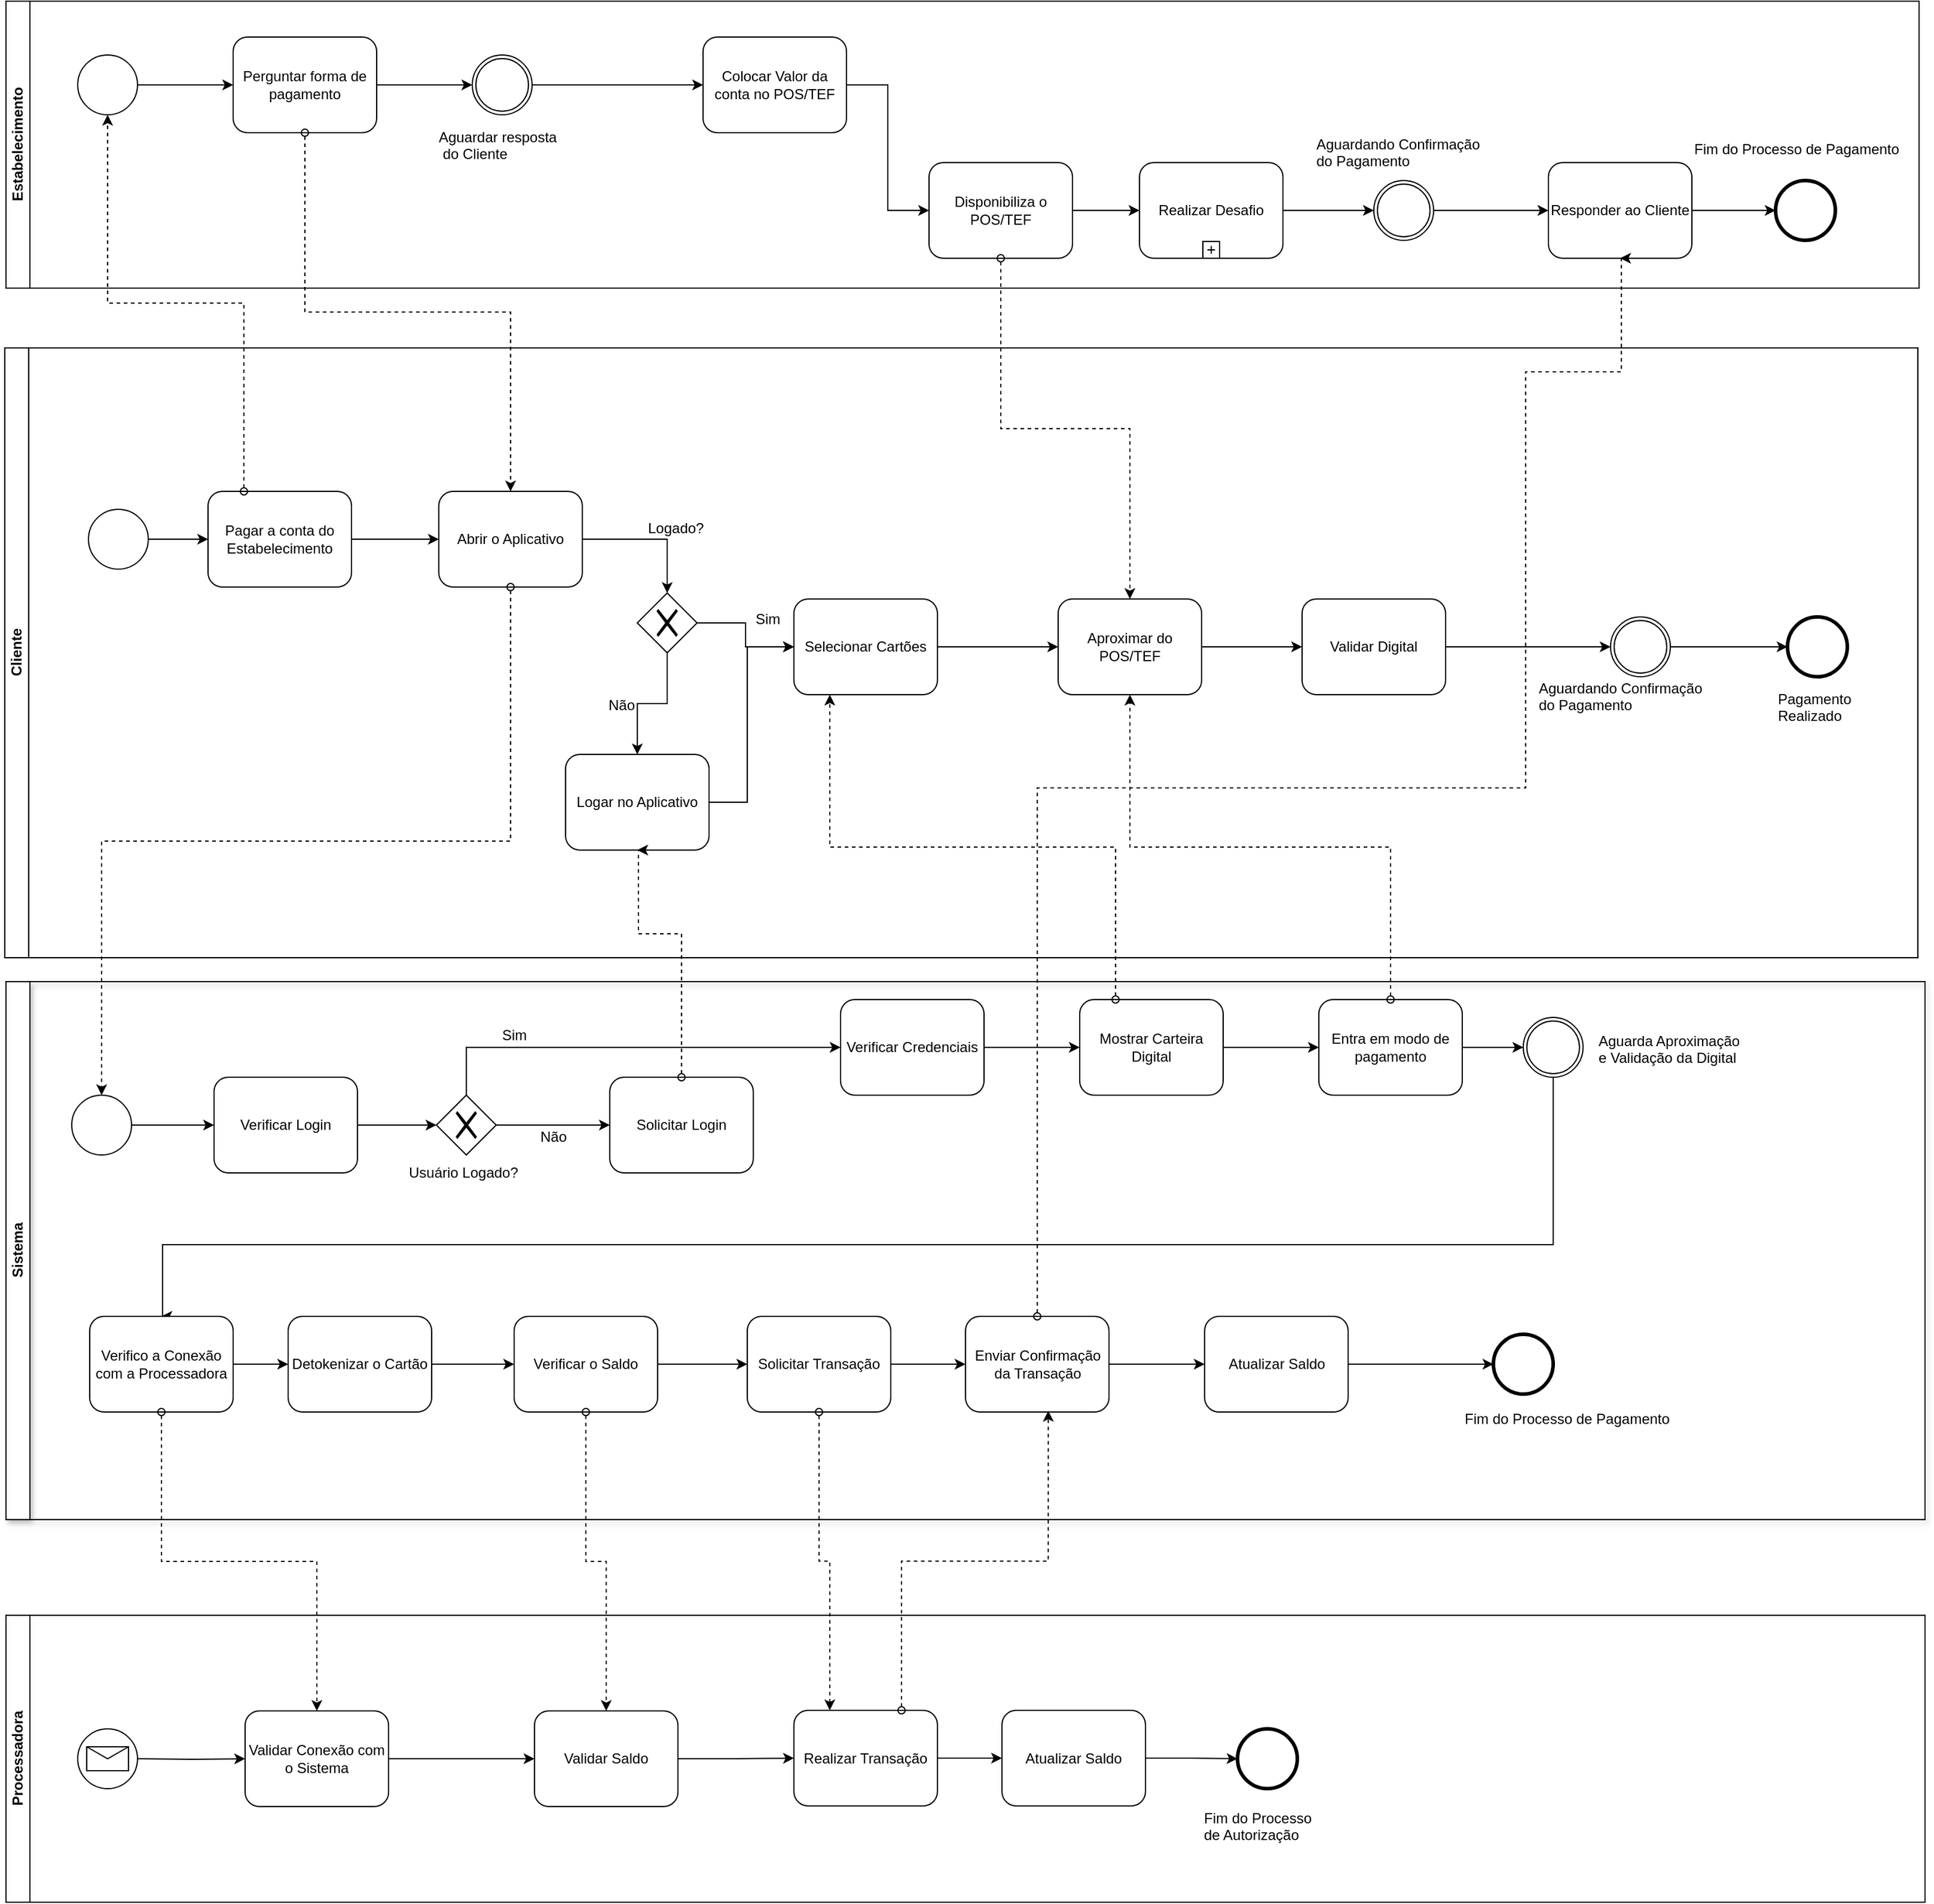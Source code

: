 <mxfile pages="2" version="11.2.4" type="device"><diagram id="fHIkRaJX7CMsqhkXk10I" name="Page-1"><mxGraphModel dx="1422" dy="1916" grid="1" gridSize="10" guides="1" tooltips="1" connect="1" arrows="1" fold="1" page="1" pageScale="1" pageWidth="827" pageHeight="1169" math="0" shadow="0"><root><mxCell id="0"/><mxCell id="1" parent="0"/><mxCell id="cdlnYA55ZgWXHv42Hm7a-2" value="Cliente" style="swimlane;html=1;horizontal=0;startSize=20;" parent="1" vertex="1"><mxGeometry x="19" y="-90" width="1600" height="510" as="geometry"/></mxCell><mxCell id="cdlnYA55ZgWXHv42Hm7a-5" style="edgeStyle=orthogonalEdgeStyle;rounded=0;orthogonalLoop=1;jettySize=auto;html=1;exitX=1;exitY=0.5;exitDx=0;exitDy=0;entryX=0;entryY=0.5;entryDx=0;entryDy=0;" parent="cdlnYA55ZgWXHv42Hm7a-2" source="cdlnYA55ZgWXHv42Hm7a-3" target="cdlnYA55ZgWXHv42Hm7a-4" edge="1"><mxGeometry relative="1" as="geometry"/></mxCell><mxCell id="cdlnYA55ZgWXHv42Hm7a-3" value="" style="shape=mxgraph.bpmn.shape;html=1;verticalLabelPosition=bottom;labelBackgroundColor=#ffffff;verticalAlign=top;align=center;perimeter=ellipsePerimeter;outlineConnect=0;outline=standard;symbol=general;" parent="cdlnYA55ZgWXHv42Hm7a-2" vertex="1"><mxGeometry x="70" y="135" width="50" height="50" as="geometry"/></mxCell><mxCell id="cdlnYA55ZgWXHv42Hm7a-8" value="" style="edgeStyle=orthogonalEdgeStyle;rounded=0;orthogonalLoop=1;jettySize=auto;html=1;entryX=0;entryY=0.5;entryDx=0;entryDy=0;" parent="cdlnYA55ZgWXHv42Hm7a-2" source="cdlnYA55ZgWXHv42Hm7a-4" target="cdlnYA55ZgWXHv42Hm7a-14" edge="1"><mxGeometry relative="1" as="geometry"><mxPoint x="390" y="160" as="targetPoint"/></mxGeometry></mxCell><mxCell id="cdlnYA55ZgWXHv42Hm7a-4" value="Pagar a conta do Estabelecimento" style="shape=ext;rounded=1;html=1;whiteSpace=wrap;" parent="cdlnYA55ZgWXHv42Hm7a-2" vertex="1"><mxGeometry x="170" y="120" width="120" height="80" as="geometry"/></mxCell><mxCell id="ENAX2tCZISU-JmhQSxUq-14" style="edgeStyle=orthogonalEdgeStyle;rounded=0;orthogonalLoop=1;jettySize=auto;html=1;exitX=1;exitY=0.5;exitDx=0;exitDy=0;entryX=0.5;entryY=0;entryDx=0;entryDy=0;" edge="1" parent="cdlnYA55ZgWXHv42Hm7a-2" source="cdlnYA55ZgWXHv42Hm7a-14" target="ENAX2tCZISU-JmhQSxUq-13"><mxGeometry relative="1" as="geometry"/></mxCell><mxCell id="cdlnYA55ZgWXHv42Hm7a-14" value="Abrir o Aplicativo" style="shape=ext;rounded=1;html=1;whiteSpace=wrap;" parent="cdlnYA55ZgWXHv42Hm7a-2" vertex="1"><mxGeometry x="363" y="120" width="120" height="80" as="geometry"/></mxCell><mxCell id="ENAX2tCZISU-JmhQSxUq-22" style="edgeStyle=orthogonalEdgeStyle;rounded=0;orthogonalLoop=1;jettySize=auto;html=1;exitX=1;exitY=0.5;exitDx=0;exitDy=0;entryX=0;entryY=0.5;entryDx=0;entryDy=0;" edge="1" parent="cdlnYA55ZgWXHv42Hm7a-2" source="cdlnYA55ZgWXHv42Hm7a-72" target="cdlnYA55ZgWXHv42Hm7a-127"><mxGeometry relative="1" as="geometry"/></mxCell><mxCell id="cdlnYA55ZgWXHv42Hm7a-72" value="Aproximar do POS/TEF" style="shape=ext;rounded=1;html=1;whiteSpace=wrap;" parent="cdlnYA55ZgWXHv42Hm7a-2" vertex="1"><mxGeometry x="881" y="210" width="120" height="80" as="geometry"/></mxCell><mxCell id="cdlnYA55ZgWXHv42Hm7a-127" value="Validar Digital" style="shape=ext;rounded=1;html=1;whiteSpace=wrap;" parent="cdlnYA55ZgWXHv42Hm7a-2" vertex="1"><mxGeometry x="1085" y="210" width="120" height="80" as="geometry"/></mxCell><mxCell id="ENAX2tCZISU-JmhQSxUq-70" style="edgeStyle=orthogonalEdgeStyle;rounded=0;orthogonalLoop=1;jettySize=auto;html=1;exitX=1;exitY=0.5;exitDx=0;exitDy=0;entryX=0;entryY=0.5;entryDx=0;entryDy=0;" edge="1" parent="cdlnYA55ZgWXHv42Hm7a-2" source="ENAX2tCZISU-JmhQSxUq-11" target="ENAX2tCZISU-JmhQSxUq-18"><mxGeometry relative="1" as="geometry"><Array as="points"><mxPoint x="621" y="380"/><mxPoint x="621" y="250"/></Array></mxGeometry></mxCell><mxCell id="ENAX2tCZISU-JmhQSxUq-11" value="Logar no Aplicativo" style="shape=ext;rounded=1;html=1;whiteSpace=wrap;" vertex="1" parent="cdlnYA55ZgWXHv42Hm7a-2"><mxGeometry x="469" y="340" width="120" height="80" as="geometry"/></mxCell><mxCell id="ENAX2tCZISU-JmhQSxUq-16" style="edgeStyle=orthogonalEdgeStyle;rounded=0;orthogonalLoop=1;jettySize=auto;html=1;exitX=0.5;exitY=1;exitDx=0;exitDy=0;entryX=0.5;entryY=0;entryDx=0;entryDy=0;" edge="1" parent="cdlnYA55ZgWXHv42Hm7a-2" source="ENAX2tCZISU-JmhQSxUq-13" target="ENAX2tCZISU-JmhQSxUq-11"><mxGeometry relative="1" as="geometry"/></mxCell><mxCell id="ENAX2tCZISU-JmhQSxUq-19" style="edgeStyle=orthogonalEdgeStyle;rounded=0;orthogonalLoop=1;jettySize=auto;html=1;exitX=1;exitY=0.5;exitDx=0;exitDy=0;entryX=0;entryY=0.5;entryDx=0;entryDy=0;" edge="1" parent="cdlnYA55ZgWXHv42Hm7a-2" source="ENAX2tCZISU-JmhQSxUq-13" target="ENAX2tCZISU-JmhQSxUq-18"><mxGeometry relative="1" as="geometry"/></mxCell><mxCell id="ENAX2tCZISU-JmhQSxUq-13" value="" style="shape=mxgraph.bpmn.shape;html=1;verticalLabelPosition=bottom;labelBackgroundColor=#ffffff;verticalAlign=top;align=center;perimeter=rhombusPerimeter;background=gateway;outlineConnect=0;outline=none;symbol=exclusiveGw;" vertex="1" parent="cdlnYA55ZgWXHv42Hm7a-2"><mxGeometry x="529" y="205" width="50" height="50" as="geometry"/></mxCell><mxCell id="ENAX2tCZISU-JmhQSxUq-21" style="edgeStyle=orthogonalEdgeStyle;rounded=0;orthogonalLoop=1;jettySize=auto;html=1;exitX=1;exitY=0.5;exitDx=0;exitDy=0;entryX=0;entryY=0.5;entryDx=0;entryDy=0;" edge="1" parent="cdlnYA55ZgWXHv42Hm7a-2" source="ENAX2tCZISU-JmhQSxUq-18" target="cdlnYA55ZgWXHv42Hm7a-72"><mxGeometry relative="1" as="geometry"/></mxCell><mxCell id="ENAX2tCZISU-JmhQSxUq-18" value="Selecionar Cartões" style="shape=ext;rounded=1;html=1;whiteSpace=wrap;" vertex="1" parent="cdlnYA55ZgWXHv42Hm7a-2"><mxGeometry x="660" y="210" width="120" height="80" as="geometry"/></mxCell><mxCell id="ENAX2tCZISU-JmhQSxUq-58" style="edgeStyle=orthogonalEdgeStyle;rounded=0;orthogonalLoop=1;jettySize=auto;html=1;exitX=1;exitY=0.5;exitDx=0;exitDy=0;entryX=0;entryY=0.5;entryDx=0;entryDy=0;" edge="1" parent="cdlnYA55ZgWXHv42Hm7a-2" source="ENAX2tCZISU-JmhQSxUq-36" target="ENAX2tCZISU-JmhQSxUq-57"><mxGeometry relative="1" as="geometry"/></mxCell><mxCell id="ENAX2tCZISU-JmhQSxUq-36" value="" style="shape=mxgraph.bpmn.shape;html=1;verticalLabelPosition=bottom;labelBackgroundColor=#ffffff;verticalAlign=top;align=center;perimeter=ellipsePerimeter;outlineConnect=0;outline=throwing;symbol=general;" vertex="1" parent="cdlnYA55ZgWXHv42Hm7a-2"><mxGeometry x="1343" y="225" width="50" height="50" as="geometry"/></mxCell><mxCell id="ENAX2tCZISU-JmhQSxUq-37" value="Aguardando Confirmação&amp;nbsp;&lt;br&gt;do Pagamento" style="text;html=1;resizable=0;points=[];autosize=1;align=left;verticalAlign=top;spacingTop=-4;" vertex="1" parent="cdlnYA55ZgWXHv42Hm7a-2"><mxGeometry x="1281" y="275" width="160" height="30" as="geometry"/></mxCell><mxCell id="ENAX2tCZISU-JmhQSxUq-38" style="edgeStyle=orthogonalEdgeStyle;rounded=0;orthogonalLoop=1;jettySize=auto;html=1;exitX=1;exitY=0.5;exitDx=0;exitDy=0;entryX=0;entryY=0.5;entryDx=0;entryDy=0;startArrow=none;startFill=0;" edge="1" parent="cdlnYA55ZgWXHv42Hm7a-2" target="ENAX2tCZISU-JmhQSxUq-36" source="cdlnYA55ZgWXHv42Hm7a-127"><mxGeometry relative="1" as="geometry"><mxPoint x="1267.176" y="270.529" as="sourcePoint"/></mxGeometry></mxCell><mxCell id="ENAX2tCZISU-JmhQSxUq-57" value="" style="shape=mxgraph.bpmn.shape;html=1;verticalLabelPosition=bottom;labelBackgroundColor=#ffffff;verticalAlign=top;align=center;perimeter=ellipsePerimeter;outlineConnect=0;outline=end;symbol=general;" vertex="1" parent="cdlnYA55ZgWXHv42Hm7a-2"><mxGeometry x="1491" y="225" width="50" height="50" as="geometry"/></mxCell><mxCell id="cdlnYA55ZgWXHv42Hm7a-6" value="Estabelecimento" style="swimlane;html=1;horizontal=0;startSize=20;" parent="1" vertex="1"><mxGeometry x="20" y="-380" width="1600" height="240" as="geometry"/></mxCell><mxCell id="cdlnYA55ZgWXHv42Hm7a-25" style="edgeStyle=orthogonalEdgeStyle;rounded=0;orthogonalLoop=1;jettySize=auto;html=1;exitX=1;exitY=0.5;exitDx=0;exitDy=0;entryX=0;entryY=0.5;entryDx=0;entryDy=0;startArrow=none;startFill=0;" parent="cdlnYA55ZgWXHv42Hm7a-6" source="cdlnYA55ZgWXHv42Hm7a-21" target="cdlnYA55ZgWXHv42Hm7a-24" edge="1"><mxGeometry relative="1" as="geometry"/></mxCell><mxCell id="cdlnYA55ZgWXHv42Hm7a-21" value="" style="shape=mxgraph.bpmn.shape;html=1;verticalLabelPosition=bottom;labelBackgroundColor=#ffffff;verticalAlign=top;align=center;perimeter=ellipsePerimeter;outlineConnect=0;outline=standard;symbol=general;" parent="cdlnYA55ZgWXHv42Hm7a-6" vertex="1"><mxGeometry x="60" y="45" width="50" height="50" as="geometry"/></mxCell><mxCell id="cdlnYA55ZgWXHv42Hm7a-31" style="edgeStyle=orthogonalEdgeStyle;rounded=0;orthogonalLoop=1;jettySize=auto;html=1;exitX=1;exitY=0.5;exitDx=0;exitDy=0;entryX=0;entryY=0.5;entryDx=0;entryDy=0;startArrow=none;startFill=0;" parent="cdlnYA55ZgWXHv42Hm7a-6" source="cdlnYA55ZgWXHv42Hm7a-23" target="cdlnYA55ZgWXHv42Hm7a-33" edge="1"><mxGeometry relative="1" as="geometry"><mxPoint x="539.941" y="69.647" as="targetPoint"/></mxGeometry></mxCell><mxCell id="cdlnYA55ZgWXHv42Hm7a-23" value="" style="shape=mxgraph.bpmn.shape;html=1;verticalLabelPosition=bottom;labelBackgroundColor=#ffffff;verticalAlign=top;align=center;perimeter=ellipsePerimeter;outlineConnect=0;outline=throwing;symbol=general;" parent="cdlnYA55ZgWXHv42Hm7a-6" vertex="1"><mxGeometry x="390" y="45" width="50" height="50" as="geometry"/></mxCell><mxCell id="cdlnYA55ZgWXHv42Hm7a-27" style="edgeStyle=orthogonalEdgeStyle;rounded=0;orthogonalLoop=1;jettySize=auto;html=1;exitX=1;exitY=0.5;exitDx=0;exitDy=0;entryX=0;entryY=0.5;entryDx=0;entryDy=0;startArrow=none;startFill=0;" parent="cdlnYA55ZgWXHv42Hm7a-6" source="cdlnYA55ZgWXHv42Hm7a-24" target="cdlnYA55ZgWXHv42Hm7a-23" edge="1"><mxGeometry relative="1" as="geometry"/></mxCell><mxCell id="cdlnYA55ZgWXHv42Hm7a-24" value="Perguntar forma de pagamento" style="shape=ext;rounded=1;html=1;whiteSpace=wrap;" parent="cdlnYA55ZgWXHv42Hm7a-6" vertex="1"><mxGeometry x="190" y="30" width="120" height="80" as="geometry"/></mxCell><mxCell id="cdlnYA55ZgWXHv42Hm7a-33" value="Colocar Valor da conta no POS/TEF" style="shape=ext;rounded=1;html=1;whiteSpace=wrap;" parent="cdlnYA55ZgWXHv42Hm7a-6" vertex="1"><mxGeometry x="583" y="30" width="120" height="80" as="geometry"/></mxCell><mxCell id="ENAX2tCZISU-JmhQSxUq-25" style="edgeStyle=orthogonalEdgeStyle;rounded=0;orthogonalLoop=1;jettySize=auto;html=1;exitX=1;exitY=0.5;exitDx=0;exitDy=0;entryX=0;entryY=0.5;entryDx=0;entryDy=0;" edge="1" parent="cdlnYA55ZgWXHv42Hm7a-6" source="cdlnYA55ZgWXHv42Hm7a-64" target="cdlnYA55ZgWXHv42Hm7a-99"><mxGeometry relative="1" as="geometry"/></mxCell><mxCell id="cdlnYA55ZgWXHv42Hm7a-64" value="Disponibiliza o POS/TEF" style="shape=ext;rounded=1;html=1;whiteSpace=wrap;" parent="cdlnYA55ZgWXHv42Hm7a-6" vertex="1"><mxGeometry x="772" y="135" width="120" height="80" as="geometry"/></mxCell><mxCell id="cdlnYA55ZgWXHv42Hm7a-28" value="Aguardar resposta&lt;br&gt;&amp;nbsp;do Cliente" style="text;html=1;resizable=0;points=[];autosize=1;align=left;verticalAlign=top;spacingTop=-4;" parent="cdlnYA55ZgWXHv42Hm7a-6" vertex="1"><mxGeometry x="360" y="104" width="110" height="30" as="geometry"/></mxCell><mxCell id="cdlnYA55ZgWXHv42Hm7a-126" style="edgeStyle=orthogonalEdgeStyle;rounded=0;orthogonalLoop=1;jettySize=auto;html=1;exitX=1;exitY=0.5;exitDx=0;exitDy=0;entryX=0;entryY=0.5;entryDx=0;entryDy=0;startArrow=none;startFill=0;" parent="cdlnYA55ZgWXHv42Hm7a-6" source="cdlnYA55ZgWXHv42Hm7a-75" target="cdlnYA55ZgWXHv42Hm7a-125" edge="1"><mxGeometry relative="1" as="geometry"/></mxCell><mxCell id="cdlnYA55ZgWXHv42Hm7a-75" value="" style="shape=mxgraph.bpmn.shape;html=1;verticalLabelPosition=bottom;labelBackgroundColor=#ffffff;verticalAlign=top;align=center;perimeter=ellipsePerimeter;outlineConnect=0;outline=throwing;symbol=general;" parent="cdlnYA55ZgWXHv42Hm7a-6" vertex="1"><mxGeometry x="1144" y="150" width="50" height="50" as="geometry"/></mxCell><mxCell id="cdlnYA55ZgWXHv42Hm7a-77" value="Aguardando Confirmação&amp;nbsp;&lt;br&gt;do Pagamento" style="text;html=1;resizable=0;points=[];autosize=1;align=left;verticalAlign=top;spacingTop=-4;" parent="cdlnYA55ZgWXHv42Hm7a-6" vertex="1"><mxGeometry x="1094" y="110" width="160" height="30" as="geometry"/></mxCell><mxCell id="cdlnYA55ZgWXHv42Hm7a-145" style="edgeStyle=orthogonalEdgeStyle;rounded=0;orthogonalLoop=1;jettySize=auto;html=1;exitX=1;exitY=0.5;exitDx=0;exitDy=0;entryX=0;entryY=0.5;entryDx=0;entryDy=0;startArrow=none;startFill=0;" parent="cdlnYA55ZgWXHv42Hm7a-6" source="cdlnYA55ZgWXHv42Hm7a-125" target="cdlnYA55ZgWXHv42Hm7a-144" edge="1"><mxGeometry relative="1" as="geometry"/></mxCell><mxCell id="cdlnYA55ZgWXHv42Hm7a-125" value="Responder ao Cliente" style="shape=ext;rounded=1;html=1;whiteSpace=wrap;" parent="cdlnYA55ZgWXHv42Hm7a-6" vertex="1"><mxGeometry x="1290" y="135" width="120" height="80" as="geometry"/></mxCell><mxCell id="cdlnYA55ZgWXHv42Hm7a-144" value="" style="shape=mxgraph.bpmn.shape;html=1;verticalLabelPosition=bottom;labelBackgroundColor=#ffffff;verticalAlign=top;align=center;perimeter=ellipsePerimeter;outlineConnect=0;outline=end;symbol=general;" parent="cdlnYA55ZgWXHv42Hm7a-6" vertex="1"><mxGeometry x="1480" y="150" width="50" height="50" as="geometry"/></mxCell><mxCell id="cdlnYA55ZgWXHv42Hm7a-101" style="edgeStyle=orthogonalEdgeStyle;rounded=0;orthogonalLoop=1;jettySize=auto;html=1;exitX=1;exitY=0.5;exitDx=0;exitDy=0;entryX=0;entryY=0.5;entryDx=0;entryDy=0;startArrow=none;startFill=0;" parent="cdlnYA55ZgWXHv42Hm7a-6" source="cdlnYA55ZgWXHv42Hm7a-33" target="cdlnYA55ZgWXHv42Hm7a-64" edge="1"><mxGeometry relative="1" as="geometry"/></mxCell><mxCell id="cdlnYA55ZgWXHv42Hm7a-99" value="Realizar Desafio" style="html=1;whiteSpace=wrap;rounded=1;" parent="cdlnYA55ZgWXHv42Hm7a-6" vertex="1"><mxGeometry x="948" y="135" width="120" height="80" as="geometry"/></mxCell><mxCell id="cdlnYA55ZgWXHv42Hm7a-100" value="" style="html=1;shape=plus;outlineConnect=0;" parent="cdlnYA55ZgWXHv42Hm7a-99" vertex="1"><mxGeometry x="0.5" y="1" width="14" height="14" relative="1" as="geometry"><mxPoint x="-7" y="-14" as="offset"/></mxGeometry></mxCell><mxCell id="cdlnYA55ZgWXHv42Hm7a-76" style="edgeStyle=orthogonalEdgeStyle;rounded=0;orthogonalLoop=1;jettySize=auto;html=1;exitX=1;exitY=0.5;exitDx=0;exitDy=0;entryX=0;entryY=0.5;entryDx=0;entryDy=0;startArrow=none;startFill=0;" parent="cdlnYA55ZgWXHv42Hm7a-6" source="cdlnYA55ZgWXHv42Hm7a-99" target="cdlnYA55ZgWXHv42Hm7a-75" edge="1"><mxGeometry relative="1" as="geometry"/></mxCell><mxCell id="cdlnYA55ZgWXHv42Hm7a-90" value="Processadora" style="swimlane;html=1;horizontal=0;startSize=20;" parent="1" vertex="1"><mxGeometry x="20" y="970" width="1605" height="240" as="geometry"/></mxCell><mxCell id="cdlnYA55ZgWXHv42Hm7a-96" style="edgeStyle=orthogonalEdgeStyle;rounded=0;orthogonalLoop=1;jettySize=auto;html=1;exitX=1;exitY=0.5;exitDx=0;exitDy=0;entryX=0;entryY=0.5;entryDx=0;entryDy=0;startArrow=none;startFill=0;" parent="cdlnYA55ZgWXHv42Hm7a-90" target="cdlnYA55ZgWXHv42Hm7a-95" edge="1"><mxGeometry relative="1" as="geometry"><mxPoint x="110" y="120" as="sourcePoint"/></mxGeometry></mxCell><mxCell id="cdlnYA55ZgWXHv42Hm7a-106" value="" style="edgeStyle=orthogonalEdgeStyle;rounded=0;orthogonalLoop=1;jettySize=auto;html=1;startArrow=none;startFill=0;entryX=0;entryY=0.5;entryDx=0;entryDy=0;" parent="cdlnYA55ZgWXHv42Hm7a-90" source="cdlnYA55ZgWXHv42Hm7a-95" target="cdlnYA55ZgWXHv42Hm7a-148" edge="1"><mxGeometry relative="1" as="geometry"><mxPoint x="400" y="120.0" as="targetPoint"/></mxGeometry></mxCell><mxCell id="cdlnYA55ZgWXHv42Hm7a-95" value="Validar Conexão com o Sistema" style="shape=ext;rounded=1;html=1;whiteSpace=wrap;" parent="cdlnYA55ZgWXHv42Hm7a-90" vertex="1"><mxGeometry x="200" y="80" width="120" height="80" as="geometry"/></mxCell><mxCell id="cdlnYA55ZgWXHv42Hm7a-97" value="" style="shape=mxgraph.bpmn.shape;html=1;verticalLabelPosition=bottom;labelBackgroundColor=#ffffff;verticalAlign=top;align=center;perimeter=ellipsePerimeter;outlineConnect=0;outline=standard;symbol=message;" parent="cdlnYA55ZgWXHv42Hm7a-90" vertex="1"><mxGeometry x="60" y="95" width="50" height="50" as="geometry"/></mxCell><mxCell id="cdlnYA55ZgWXHv42Hm7a-114" value="" style="shape=mxgraph.bpmn.shape;html=1;verticalLabelPosition=bottom;labelBackgroundColor=#ffffff;verticalAlign=top;align=center;perimeter=ellipsePerimeter;outlineConnect=0;outline=end;symbol=general;" parent="cdlnYA55ZgWXHv42Hm7a-90" vertex="1"><mxGeometry x="1030" y="95" width="50" height="50" as="geometry"/></mxCell><mxCell id="ENAX2tCZISU-JmhQSxUq-52" style="edgeStyle=orthogonalEdgeStyle;rounded=0;orthogonalLoop=1;jettySize=auto;html=1;exitX=1;exitY=0.5;exitDx=0;exitDy=0;entryX=0;entryY=0.5;entryDx=0;entryDy=0;" edge="1" parent="cdlnYA55ZgWXHv42Hm7a-90" source="cdlnYA55ZgWXHv42Hm7a-148" target="cdlnYA55ZgWXHv42Hm7a-157"><mxGeometry relative="1" as="geometry"/></mxCell><mxCell id="cdlnYA55ZgWXHv42Hm7a-148" value="Validar Saldo" style="shape=ext;rounded=1;html=1;whiteSpace=wrap;" parent="cdlnYA55ZgWXHv42Hm7a-90" vertex="1"><mxGeometry x="442" y="80" width="120" height="80" as="geometry"/></mxCell><mxCell id="ENAX2tCZISU-JmhQSxUq-63" style="edgeStyle=orthogonalEdgeStyle;rounded=0;orthogonalLoop=1;jettySize=auto;html=1;exitX=1;exitY=0.5;exitDx=0;exitDy=0;entryX=0;entryY=0.5;entryDx=0;entryDy=0;" edge="1" parent="cdlnYA55ZgWXHv42Hm7a-90" source="cdlnYA55ZgWXHv42Hm7a-157" target="ENAX2tCZISU-JmhQSxUq-62"><mxGeometry relative="1" as="geometry"/></mxCell><mxCell id="cdlnYA55ZgWXHv42Hm7a-157" value="Realizar Transação" style="shape=ext;rounded=1;html=1;whiteSpace=wrap;" parent="cdlnYA55ZgWXHv42Hm7a-90" vertex="1"><mxGeometry x="659" y="79.5" width="120" height="80" as="geometry"/></mxCell><mxCell id="cdlnYA55ZgWXHv42Hm7a-165" value="Fim do Processo&lt;br&gt;de Autorização" style="text;html=1;resizable=0;points=[];autosize=1;align=left;verticalAlign=top;spacingTop=-4;" parent="cdlnYA55ZgWXHv42Hm7a-90" vertex="1"><mxGeometry x="1000" y="159.5" width="110" height="30" as="geometry"/></mxCell><mxCell id="ENAX2tCZISU-JmhQSxUq-64" style="edgeStyle=orthogonalEdgeStyle;rounded=0;orthogonalLoop=1;jettySize=auto;html=1;exitX=1;exitY=0.5;exitDx=0;exitDy=0;entryX=0;entryY=0.5;entryDx=0;entryDy=0;" edge="1" parent="cdlnYA55ZgWXHv42Hm7a-90" source="ENAX2tCZISU-JmhQSxUq-62" target="cdlnYA55ZgWXHv42Hm7a-114"><mxGeometry relative="1" as="geometry"/></mxCell><mxCell id="ENAX2tCZISU-JmhQSxUq-62" value="Atualizar Saldo" style="shape=ext;rounded=1;html=1;whiteSpace=wrap;" vertex="1" parent="cdlnYA55ZgWXHv42Hm7a-90"><mxGeometry x="833" y="79.5" width="120" height="80" as="geometry"/></mxCell><mxCell id="cdlnYA55ZgWXHv42Hm7a-167" value="Fim do Processo de Pagamento" style="text;html=1;resizable=0;points=[];autosize=1;align=left;verticalAlign=top;spacingTop=-4;" parent="1" vertex="1"><mxGeometry x="1430" y="-266" width="190" height="20" as="geometry"/></mxCell><mxCell id="A5ISIhhwpuBMTOXarOx2-1" value="Sistema" style="swimlane;html=1;horizontal=0;startSize=20;shadow=1;" vertex="1" parent="1"><mxGeometry x="20" y="440" width="1605" height="450" as="geometry"/></mxCell><mxCell id="A5ISIhhwpuBMTOXarOx2-19" value="" style="shape=mxgraph.bpmn.shape;html=1;verticalLabelPosition=bottom;labelBackgroundColor=#ffffff;verticalAlign=top;align=center;perimeter=ellipsePerimeter;outlineConnect=0;outline=standard;symbol=general;" vertex="1" parent="A5ISIhhwpuBMTOXarOx2-1"><mxGeometry x="55" y="95" width="50" height="50" as="geometry"/></mxCell><mxCell id="A5ISIhhwpuBMTOXarOx2-20" style="edgeStyle=orthogonalEdgeStyle;rounded=0;orthogonalLoop=1;jettySize=auto;html=1;exitX=1;exitY=0.5;exitDx=0;exitDy=0;entryX=0;entryY=0.5;entryDx=0;entryDy=0;startArrow=none;startFill=0;" edge="1" source="A5ISIhhwpuBMTOXarOx2-19" parent="A5ISIhhwpuBMTOXarOx2-1" target="A5ISIhhwpuBMTOXarOx2-21"><mxGeometry relative="1" as="geometry"><mxPoint x="185" y="120" as="targetPoint"/></mxGeometry></mxCell><mxCell id="7VL1_1J8BTa1tmizPUU1-2" style="edgeStyle=orthogonalEdgeStyle;rounded=0;orthogonalLoop=1;jettySize=auto;html=1;exitX=1;exitY=0.5;exitDx=0;exitDy=0;entryX=0;entryY=0.5;entryDx=0;entryDy=0;" edge="1" parent="A5ISIhhwpuBMTOXarOx2-1" source="A5ISIhhwpuBMTOXarOx2-21" target="7VL1_1J8BTa1tmizPUU1-1"><mxGeometry relative="1" as="geometry"/></mxCell><mxCell id="A5ISIhhwpuBMTOXarOx2-21" value="Verificar Login" style="shape=ext;rounded=1;html=1;whiteSpace=wrap;" vertex="1" parent="A5ISIhhwpuBMTOXarOx2-1"><mxGeometry x="174" y="80" width="120" height="80" as="geometry"/></mxCell><mxCell id="7VL1_1J8BTa1tmizPUU1-5" style="edgeStyle=orthogonalEdgeStyle;rounded=0;orthogonalLoop=1;jettySize=auto;html=1;exitX=1;exitY=0.5;exitDx=0;exitDy=0;entryX=0;entryY=0.5;entryDx=0;entryDy=0;" edge="1" parent="A5ISIhhwpuBMTOXarOx2-1" source="7VL1_1J8BTa1tmizPUU1-1" target="7VL1_1J8BTa1tmizPUU1-4"><mxGeometry relative="1" as="geometry"><mxPoint x="435" y="160" as="sourcePoint"/></mxGeometry></mxCell><mxCell id="ENAX2tCZISU-JmhQSxUq-9" style="edgeStyle=orthogonalEdgeStyle;rounded=0;orthogonalLoop=1;jettySize=auto;html=1;exitX=0.5;exitY=0;exitDx=0;exitDy=0;entryX=0;entryY=0.5;entryDx=0;entryDy=0;" edge="1" parent="A5ISIhhwpuBMTOXarOx2-1" source="7VL1_1J8BTa1tmizPUU1-1" target="ENAX2tCZISU-JmhQSxUq-8"><mxGeometry relative="1" as="geometry"/></mxCell><mxCell id="7VL1_1J8BTa1tmizPUU1-1" value="" style="shape=mxgraph.bpmn.shape;html=1;verticalLabelPosition=bottom;labelBackgroundColor=#ffffff;verticalAlign=top;align=center;perimeter=rhombusPerimeter;background=gateway;outlineConnect=0;outline=none;symbol=exclusiveGw;" vertex="1" parent="A5ISIhhwpuBMTOXarOx2-1"><mxGeometry x="360" y="95" width="50" height="50" as="geometry"/></mxCell><mxCell id="7VL1_1J8BTa1tmizPUU1-3" value="Usuário Logado?" style="text;html=1;resizable=0;points=[];autosize=1;align=left;verticalAlign=top;spacingTop=-4;" vertex="1" parent="A5ISIhhwpuBMTOXarOx2-1"><mxGeometry x="335" y="150" width="110" height="20" as="geometry"/></mxCell><mxCell id="7VL1_1J8BTa1tmizPUU1-4" value="Solicitar Login" style="shape=ext;rounded=1;html=1;whiteSpace=wrap;" vertex="1" parent="A5ISIhhwpuBMTOXarOx2-1"><mxGeometry x="505" y="80" width="120" height="80" as="geometry"/></mxCell><mxCell id="7VL1_1J8BTa1tmizPUU1-6" value="Não" style="text;html=1;resizable=0;points=[];autosize=1;align=left;verticalAlign=top;spacingTop=-4;" vertex="1" parent="A5ISIhhwpuBMTOXarOx2-1"><mxGeometry x="445" y="120" width="40" height="20" as="geometry"/></mxCell><mxCell id="ENAX2tCZISU-JmhQSxUq-28" value="" style="edgeStyle=orthogonalEdgeStyle;rounded=0;orthogonalLoop=1;jettySize=auto;html=1;" edge="1" parent="A5ISIhhwpuBMTOXarOx2-1" source="ENAX2tCZISU-JmhQSxUq-8" target="ENAX2tCZISU-JmhQSxUq-27"><mxGeometry relative="1" as="geometry"/></mxCell><mxCell id="ENAX2tCZISU-JmhQSxUq-8" value="Verificar Credenciais" style="shape=ext;rounded=1;html=1;whiteSpace=wrap;" vertex="1" parent="A5ISIhhwpuBMTOXarOx2-1"><mxGeometry x="698" y="15" width="120" height="80" as="geometry"/></mxCell><mxCell id="ENAX2tCZISU-JmhQSxUq-31" value="" style="edgeStyle=orthogonalEdgeStyle;rounded=0;orthogonalLoop=1;jettySize=auto;html=1;" edge="1" parent="A5ISIhhwpuBMTOXarOx2-1" source="ENAX2tCZISU-JmhQSxUq-27" target="ENAX2tCZISU-JmhQSxUq-30"><mxGeometry relative="1" as="geometry"/></mxCell><mxCell id="ENAX2tCZISU-JmhQSxUq-27" value="Mostrar Carteira Digital" style="shape=ext;rounded=1;html=1;whiteSpace=wrap;" vertex="1" parent="A5ISIhhwpuBMTOXarOx2-1"><mxGeometry x="898" y="15" width="120" height="80" as="geometry"/></mxCell><mxCell id="ENAX2tCZISU-JmhQSxUq-34" style="edgeStyle=orthogonalEdgeStyle;rounded=0;orthogonalLoop=1;jettySize=auto;html=1;exitX=1;exitY=0.5;exitDx=0;exitDy=0;entryX=0;entryY=0.5;entryDx=0;entryDy=0;" edge="1" parent="A5ISIhhwpuBMTOXarOx2-1" source="ENAX2tCZISU-JmhQSxUq-30" target="ENAX2tCZISU-JmhQSxUq-32"><mxGeometry relative="1" as="geometry"/></mxCell><mxCell id="ENAX2tCZISU-JmhQSxUq-30" value="Entra em modo de pagamento" style="shape=ext;rounded=1;html=1;whiteSpace=wrap;" vertex="1" parent="A5ISIhhwpuBMTOXarOx2-1"><mxGeometry x="1098" y="15" width="120" height="80" as="geometry"/></mxCell><mxCell id="ENAX2tCZISU-JmhQSxUq-10" value="Sim" style="text;html=1;resizable=0;points=[];autosize=1;align=left;verticalAlign=top;spacingTop=-4;" vertex="1" parent="A5ISIhhwpuBMTOXarOx2-1"><mxGeometry x="413" y="35" width="40" height="20" as="geometry"/></mxCell><mxCell id="ENAX2tCZISU-JmhQSxUq-40" value="" style="edgeStyle=orthogonalEdgeStyle;rounded=0;orthogonalLoop=1;jettySize=auto;html=1;entryX=0.5;entryY=0;entryDx=0;entryDy=0;" edge="1" parent="A5ISIhhwpuBMTOXarOx2-1" source="ENAX2tCZISU-JmhQSxUq-32" target="ENAX2tCZISU-JmhQSxUq-43"><mxGeometry relative="1" as="geometry"><mxPoint x="80" y="240" as="targetPoint"/><Array as="points"><mxPoint x="1294" y="220"/><mxPoint x="131" y="220"/></Array></mxGeometry></mxCell><mxCell id="ENAX2tCZISU-JmhQSxUq-32" value="" style="shape=mxgraph.bpmn.shape;html=1;verticalLabelPosition=bottom;labelBackgroundColor=#ffffff;verticalAlign=top;align=center;perimeter=ellipsePerimeter;outlineConnect=0;outline=throwing;symbol=general;" vertex="1" parent="A5ISIhhwpuBMTOXarOx2-1"><mxGeometry x="1269" y="30" width="50" height="50" as="geometry"/></mxCell><mxCell id="ENAX2tCZISU-JmhQSxUq-42" value="" style="edgeStyle=orthogonalEdgeStyle;rounded=0;orthogonalLoop=1;jettySize=auto;html=1;" edge="1" parent="A5ISIhhwpuBMTOXarOx2-1" source="ENAX2tCZISU-JmhQSxUq-39" target="ENAX2tCZISU-JmhQSxUq-41"><mxGeometry relative="1" as="geometry"/></mxCell><mxCell id="ENAX2tCZISU-JmhQSxUq-39" value="Detokenizar o Cartão" style="shape=ext;rounded=1;html=1;whiteSpace=wrap;" vertex="1" parent="A5ISIhhwpuBMTOXarOx2-1"><mxGeometry x="236" y="280" width="120" height="80" as="geometry"/></mxCell><mxCell id="ENAX2tCZISU-JmhQSxUq-49" style="edgeStyle=orthogonalEdgeStyle;rounded=0;orthogonalLoop=1;jettySize=auto;html=1;exitX=1;exitY=0.5;exitDx=0;exitDy=0;entryX=0;entryY=0.5;entryDx=0;entryDy=0;" edge="1" parent="A5ISIhhwpuBMTOXarOx2-1" source="ENAX2tCZISU-JmhQSxUq-41" target="ENAX2tCZISU-JmhQSxUq-51"><mxGeometry relative="1" as="geometry"><mxPoint x="614.059" y="320.235" as="targetPoint"/></mxGeometry></mxCell><mxCell id="ENAX2tCZISU-JmhQSxUq-41" value="Verificar o Saldo" style="shape=ext;rounded=1;html=1;whiteSpace=wrap;" vertex="1" parent="A5ISIhhwpuBMTOXarOx2-1"><mxGeometry x="425" y="280" width="120" height="80" as="geometry"/></mxCell><mxCell id="ENAX2tCZISU-JmhQSxUq-35" value="Aguarda Aproximação&amp;nbsp;&lt;br&gt;e Validação da Digital" style="text;html=1;resizable=0;points=[];autosize=1;align=left;verticalAlign=top;spacingTop=-4;" vertex="1" parent="A5ISIhhwpuBMTOXarOx2-1"><mxGeometry x="1330" y="40" width="140" height="30" as="geometry"/></mxCell><mxCell id="ENAX2tCZISU-JmhQSxUq-45" style="edgeStyle=orthogonalEdgeStyle;rounded=0;orthogonalLoop=1;jettySize=auto;html=1;exitX=1;exitY=0.5;exitDx=0;exitDy=0;entryX=0;entryY=0.5;entryDx=0;entryDy=0;" edge="1" parent="A5ISIhhwpuBMTOXarOx2-1" source="ENAX2tCZISU-JmhQSxUq-43" target="ENAX2tCZISU-JmhQSxUq-39"><mxGeometry relative="1" as="geometry"/></mxCell><mxCell id="ENAX2tCZISU-JmhQSxUq-43" value="Verifico a Conexão com a Processadora" style="shape=ext;rounded=1;html=1;whiteSpace=wrap;" vertex="1" parent="A5ISIhhwpuBMTOXarOx2-1"><mxGeometry x="70" y="280" width="120" height="80" as="geometry"/></mxCell><mxCell id="ENAX2tCZISU-JmhQSxUq-56" style="edgeStyle=orthogonalEdgeStyle;rounded=0;orthogonalLoop=1;jettySize=auto;html=1;exitX=1;exitY=0.5;exitDx=0;exitDy=0;entryX=0;entryY=0.5;entryDx=0;entryDy=0;" edge="1" parent="A5ISIhhwpuBMTOXarOx2-1" source="ENAX2tCZISU-JmhQSxUq-51" target="ENAX2tCZISU-JmhQSxUq-54"><mxGeometry relative="1" as="geometry"/></mxCell><mxCell id="ENAX2tCZISU-JmhQSxUq-51" value="Solicitar Transação" style="shape=ext;rounded=1;html=1;whiteSpace=wrap;" vertex="1" parent="A5ISIhhwpuBMTOXarOx2-1"><mxGeometry x="620" y="280" width="120" height="80" as="geometry"/></mxCell><mxCell id="ENAX2tCZISU-JmhQSxUq-61" value="" style="edgeStyle=orthogonalEdgeStyle;rounded=0;orthogonalLoop=1;jettySize=auto;html=1;" edge="1" parent="A5ISIhhwpuBMTOXarOx2-1" source="ENAX2tCZISU-JmhQSxUq-54" target="ENAX2tCZISU-JmhQSxUq-60"><mxGeometry relative="1" as="geometry"/></mxCell><mxCell id="ENAX2tCZISU-JmhQSxUq-54" value="Enviar Confirmação da Transação" style="shape=ext;rounded=1;html=1;whiteSpace=wrap;" vertex="1" parent="A5ISIhhwpuBMTOXarOx2-1"><mxGeometry x="802.5" y="280" width="120" height="80" as="geometry"/></mxCell><mxCell id="ENAX2tCZISU-JmhQSxUq-67" style="edgeStyle=orthogonalEdgeStyle;rounded=0;orthogonalLoop=1;jettySize=auto;html=1;exitX=1;exitY=0.5;exitDx=0;exitDy=0;entryX=0;entryY=0.5;entryDx=0;entryDy=0;" edge="1" parent="A5ISIhhwpuBMTOXarOx2-1" source="ENAX2tCZISU-JmhQSxUq-60" target="ENAX2tCZISU-JmhQSxUq-65"><mxGeometry relative="1" as="geometry"/></mxCell><mxCell id="ENAX2tCZISU-JmhQSxUq-60" value="Atualizar Saldo" style="shape=ext;rounded=1;html=1;whiteSpace=wrap;" vertex="1" parent="A5ISIhhwpuBMTOXarOx2-1"><mxGeometry x="1002.5" y="280" width="120" height="80" as="geometry"/></mxCell><mxCell id="ENAX2tCZISU-JmhQSxUq-65" value="" style="shape=mxgraph.bpmn.shape;html=1;verticalLabelPosition=bottom;labelBackgroundColor=#ffffff;verticalAlign=top;align=center;perimeter=ellipsePerimeter;outlineConnect=0;outline=end;symbol=general;" vertex="1" parent="A5ISIhhwpuBMTOXarOx2-1"><mxGeometry x="1244" y="295" width="50" height="50" as="geometry"/></mxCell><mxCell id="ENAX2tCZISU-JmhQSxUq-66" value="Fim do Processo de Pagamento" style="text;html=1;resizable=0;points=[];autosize=1;align=left;verticalAlign=top;spacingTop=-4;" vertex="1" parent="A5ISIhhwpuBMTOXarOx2-1"><mxGeometry x="1218" y="355.5" width="190" height="20" as="geometry"/></mxCell><mxCell id="A5ISIhhwpuBMTOXarOx2-22" style="edgeStyle=orthogonalEdgeStyle;rounded=0;orthogonalLoop=1;jettySize=auto;html=1;exitX=0.5;exitY=1;exitDx=0;exitDy=0;entryX=0.5;entryY=0;entryDx=0;entryDy=0;dashed=1;startFill=0;startArrow=oval;" edge="1" parent="1" source="cdlnYA55ZgWXHv42Hm7a-14" target="A5ISIhhwpuBMTOXarOx2-19"><mxGeometry relative="1" as="geometry"/></mxCell><mxCell id="ENAX2tCZISU-JmhQSxUq-12" style="edgeStyle=orthogonalEdgeStyle;rounded=0;orthogonalLoop=1;jettySize=auto;html=1;exitX=0.5;exitY=0;exitDx=0;exitDy=0;entryX=0.5;entryY=1;entryDx=0;entryDy=0;dashed=1;startFill=0;startArrow=oval;" edge="1" parent="1" source="7VL1_1J8BTa1tmizPUU1-4" target="ENAX2tCZISU-JmhQSxUq-11"><mxGeometry relative="1" as="geometry"><Array as="points"><mxPoint x="585" y="400"/><mxPoint x="549" y="400"/></Array></mxGeometry></mxCell><mxCell id="ENAX2tCZISU-JmhQSxUq-15" value="Logado?" style="text;html=1;resizable=0;points=[];autosize=1;align=left;verticalAlign=top;spacingTop=-4;" vertex="1" parent="1"><mxGeometry x="555" y="51" width="60" height="20" as="geometry"/></mxCell><mxCell id="ENAX2tCZISU-JmhQSxUq-17" value="Não" style="text;html=1;resizable=0;points=[];autosize=1;align=left;verticalAlign=top;spacingTop=-4;" vertex="1" parent="1"><mxGeometry x="522" y="199" width="40" height="20" as="geometry"/></mxCell><mxCell id="ENAX2tCZISU-JmhQSxUq-20" value="Sim" style="text;html=1;resizable=0;points=[];autosize=1;align=left;verticalAlign=top;spacingTop=-4;" vertex="1" parent="1"><mxGeometry x="645" y="127" width="40" height="20" as="geometry"/></mxCell><mxCell id="ENAX2tCZISU-JmhQSxUq-23" style="edgeStyle=orthogonalEdgeStyle;rounded=0;orthogonalLoop=1;jettySize=auto;html=1;exitX=0.25;exitY=0;exitDx=0;exitDy=0;entryX=0.5;entryY=1;entryDx=0;entryDy=0;dashed=1;startFill=0;startArrow=oval;" edge="1" parent="1" source="cdlnYA55ZgWXHv42Hm7a-4" target="cdlnYA55ZgWXHv42Hm7a-21"><mxGeometry relative="1" as="geometry"/></mxCell><mxCell id="ENAX2tCZISU-JmhQSxUq-24" style="edgeStyle=orthogonalEdgeStyle;rounded=0;orthogonalLoop=1;jettySize=auto;html=1;exitX=0.5;exitY=1;exitDx=0;exitDy=0;entryX=0.5;entryY=0;entryDx=0;entryDy=0;dashed=1;startFill=0;startArrow=oval;" edge="1" parent="1" source="cdlnYA55ZgWXHv42Hm7a-24" target="cdlnYA55ZgWXHv42Hm7a-14"><mxGeometry relative="1" as="geometry"/></mxCell><mxCell id="ENAX2tCZISU-JmhQSxUq-26" style="edgeStyle=orthogonalEdgeStyle;rounded=0;orthogonalLoop=1;jettySize=auto;html=1;exitX=0.5;exitY=1;exitDx=0;exitDy=0;entryX=0.5;entryY=0;entryDx=0;entryDy=0;dashed=1;startFill=0;startArrow=oval;" edge="1" parent="1" source="cdlnYA55ZgWXHv42Hm7a-64" target="cdlnYA55ZgWXHv42Hm7a-72"><mxGeometry relative="1" as="geometry"/></mxCell><mxCell id="ENAX2tCZISU-JmhQSxUq-29" style="edgeStyle=orthogonalEdgeStyle;rounded=0;orthogonalLoop=1;jettySize=auto;html=1;exitX=0.25;exitY=0;exitDx=0;exitDy=0;entryX=0.25;entryY=1;entryDx=0;entryDy=0;dashed=1;startFill=0;startArrow=oval;" edge="1" parent="1" source="ENAX2tCZISU-JmhQSxUq-27" target="ENAX2tCZISU-JmhQSxUq-18"><mxGeometry relative="1" as="geometry"/></mxCell><mxCell id="ENAX2tCZISU-JmhQSxUq-33" style="edgeStyle=orthogonalEdgeStyle;rounded=0;orthogonalLoop=1;jettySize=auto;html=1;exitX=0.5;exitY=0;exitDx=0;exitDy=0;entryX=0.5;entryY=1;entryDx=0;entryDy=0;dashed=1;startFill=0;startArrow=oval;" edge="1" parent="1" source="ENAX2tCZISU-JmhQSxUq-30" target="cdlnYA55ZgWXHv42Hm7a-72"><mxGeometry relative="1" as="geometry"/></mxCell><mxCell id="ENAX2tCZISU-JmhQSxUq-44" style="edgeStyle=orthogonalEdgeStyle;rounded=0;orthogonalLoop=1;jettySize=auto;html=1;exitX=0.5;exitY=1;exitDx=0;exitDy=0;entryX=0.5;entryY=0;entryDx=0;entryDy=0;dashed=1;startFill=0;startArrow=oval;" edge="1" parent="1" source="ENAX2tCZISU-JmhQSxUq-43" target="cdlnYA55ZgWXHv42Hm7a-95"><mxGeometry relative="1" as="geometry"/></mxCell><mxCell id="ENAX2tCZISU-JmhQSxUq-47" style="edgeStyle=orthogonalEdgeStyle;rounded=0;orthogonalLoop=1;jettySize=auto;html=1;exitX=0.5;exitY=1;exitDx=0;exitDy=0;entryX=0.5;entryY=0;entryDx=0;entryDy=0;dashed=1;startFill=0;startArrow=oval;" edge="1" parent="1" source="ENAX2tCZISU-JmhQSxUq-41" target="cdlnYA55ZgWXHv42Hm7a-148"><mxGeometry relative="1" as="geometry"/></mxCell><mxCell id="ENAX2tCZISU-JmhQSxUq-53" style="edgeStyle=orthogonalEdgeStyle;rounded=0;orthogonalLoop=1;jettySize=auto;html=1;exitX=0.5;exitY=1;exitDx=0;exitDy=0;entryX=0.25;entryY=0;entryDx=0;entryDy=0;dashed=1;startFill=0;startArrow=oval;" edge="1" parent="1" source="ENAX2tCZISU-JmhQSxUq-51" target="cdlnYA55ZgWXHv42Hm7a-157"><mxGeometry relative="1" as="geometry"/></mxCell><mxCell id="ENAX2tCZISU-JmhQSxUq-55" style="edgeStyle=orthogonalEdgeStyle;rounded=0;orthogonalLoop=1;jettySize=auto;html=1;exitX=0.75;exitY=0;exitDx=0;exitDy=0;entryX=0.577;entryY=0.988;entryDx=0;entryDy=0;entryPerimeter=0;dashed=1;startFill=0;startArrow=oval;" edge="1" parent="1" source="cdlnYA55ZgWXHv42Hm7a-157" target="ENAX2tCZISU-JmhQSxUq-54"><mxGeometry relative="1" as="geometry"/></mxCell><mxCell id="ENAX2tCZISU-JmhQSxUq-59" value="Pagamento&amp;nbsp;&lt;br&gt;Realizado" style="text;html=1;resizable=0;points=[];autosize=1;align=left;verticalAlign=top;spacingTop=-4;" vertex="1" parent="1"><mxGeometry x="1500" y="194" width="80" height="30" as="geometry"/></mxCell><mxCell id="ENAX2tCZISU-JmhQSxUq-69" style="edgeStyle=orthogonalEdgeStyle;rounded=0;orthogonalLoop=1;jettySize=auto;html=1;exitX=0.5;exitY=0;exitDx=0;exitDy=0;entryX=0.5;entryY=1;entryDx=0;entryDy=0;dashed=1;startFill=0;startArrow=oval;" edge="1" parent="1" source="ENAX2tCZISU-JmhQSxUq-54" target="cdlnYA55ZgWXHv42Hm7a-125"><mxGeometry relative="1" as="geometry"><Array as="points"><mxPoint x="882" y="278"/><mxPoint x="1291" y="278"/><mxPoint x="1291" y="-70"/><mxPoint x="1371" y="-70"/></Array></mxGeometry></mxCell></root></mxGraphModel></diagram><diagram id="S_MXw1i6aWyT6j9Rodjw" name="Page-2"><mxGraphModel dx="3555" dy="3037" grid="1" gridSize="10" guides="1" tooltips="1" connect="1" arrows="1" fold="1" page="1" pageScale="1" pageWidth="827" pageHeight="1169" math="0" shadow="0"><root><mxCell id="ywy1bAQMfN6CUdptoZmw-0"/><mxCell id="ywy1bAQMfN6CUdptoZmw-1" parent="ywy1bAQMfN6CUdptoZmw-0"/><mxCell id="7c3dxsdz_3dERHD6BYEu-0" value="Cliente" style="swimlane;html=1;horizontal=0;startSize=20;" vertex="1" parent="ywy1bAQMfN6CUdptoZmw-1"><mxGeometry x="20" y="-90" width="1600" height="510" as="geometry"/></mxCell><mxCell id="7c3dxsdz_3dERHD6BYEu-1" style="edgeStyle=orthogonalEdgeStyle;rounded=0;orthogonalLoop=1;jettySize=auto;html=1;exitX=1;exitY=0.5;exitDx=0;exitDy=0;entryX=0;entryY=0.5;entryDx=0;entryDy=0;" edge="1" parent="7c3dxsdz_3dERHD6BYEu-0" source="7c3dxsdz_3dERHD6BYEu-2" target="7c3dxsdz_3dERHD6BYEu-4"><mxGeometry relative="1" as="geometry"/></mxCell><mxCell id="7c3dxsdz_3dERHD6BYEu-2" value="" style="shape=mxgraph.bpmn.shape;html=1;verticalLabelPosition=bottom;labelBackgroundColor=#ffffff;verticalAlign=top;align=center;perimeter=ellipsePerimeter;outlineConnect=0;outline=standard;symbol=general;" vertex="1" parent="7c3dxsdz_3dERHD6BYEu-0"><mxGeometry x="70" y="135" width="50" height="50" as="geometry"/></mxCell><mxCell id="7c3dxsdz_3dERHD6BYEu-3" value="" style="edgeStyle=orthogonalEdgeStyle;rounded=0;orthogonalLoop=1;jettySize=auto;html=1;" edge="1" parent="7c3dxsdz_3dERHD6BYEu-0" source="7c3dxsdz_3dERHD6BYEu-4" target="7c3dxsdz_3dERHD6BYEu-8"><mxGeometry relative="1" as="geometry"/></mxCell><mxCell id="7c3dxsdz_3dERHD6BYEu-4" value="Pagar a conta do Estabelecimento" style="shape=ext;rounded=1;html=1;whiteSpace=wrap;" vertex="1" parent="7c3dxsdz_3dERHD6BYEu-0"><mxGeometry x="170" y="120" width="120" height="80" as="geometry"/></mxCell><mxCell id="7c3dxsdz_3dERHD6BYEu-5" style="edgeStyle=orthogonalEdgeStyle;rounded=0;orthogonalLoop=1;jettySize=auto;html=1;exitX=0.5;exitY=0;exitDx=0;exitDy=0;entryX=0;entryY=0.5;entryDx=0;entryDy=0;" edge="1" parent="7c3dxsdz_3dERHD6BYEu-0" source="7c3dxsdz_3dERHD6BYEu-8" target="7c3dxsdz_3dERHD6BYEu-10"><mxGeometry relative="1" as="geometry"><Array as="points"><mxPoint x="415" y="125"/></Array></mxGeometry></mxCell><mxCell id="7c3dxsdz_3dERHD6BYEu-6" style="edgeStyle=orthogonalEdgeStyle;rounded=0;orthogonalLoop=1;jettySize=auto;html=1;exitX=0.5;exitY=1;exitDx=0;exitDy=0;entryX=0;entryY=0.5;entryDx=0;entryDy=0;" edge="1" parent="7c3dxsdz_3dERHD6BYEu-0" source="7c3dxsdz_3dERHD6BYEu-8" target="7c3dxsdz_3dERHD6BYEu-12"><mxGeometry relative="1" as="geometry"/></mxCell><mxCell id="7c3dxsdz_3dERHD6BYEu-7" value="Via Dinheiro" style="text;html=1;resizable=0;points=[];align=center;verticalAlign=middle;labelBackgroundColor=#ffffff;" vertex="1" connectable="0" parent="7c3dxsdz_3dERHD6BYEu-6"><mxGeometry x="-0.407" y="11" relative="1" as="geometry"><mxPoint x="85" y="-104" as="offset"/></mxGeometry></mxCell><mxCell id="7c3dxsdz_3dERHD6BYEu-8" value="" style="shape=mxgraph.bpmn.shape;html=1;verticalLabelPosition=bottom;labelBackgroundColor=#ffffff;verticalAlign=top;align=center;perimeter=rhombusPerimeter;background=gateway;outlineConnect=0;outline=none;symbol=exclusiveGw;" vertex="1" parent="7c3dxsdz_3dERHD6BYEu-0"><mxGeometry x="390" y="135" width="50" height="50" as="geometry"/></mxCell><mxCell id="7c3dxsdz_3dERHD6BYEu-9" style="edgeStyle=orthogonalEdgeStyle;rounded=0;orthogonalLoop=1;jettySize=auto;html=1;exitX=1;exitY=0.5;exitDx=0;exitDy=0;entryX=0;entryY=0.5;entryDx=0;entryDy=0;startArrow=none;startFill=0;" edge="1" parent="7c3dxsdz_3dERHD6BYEu-0" source="7c3dxsdz_3dERHD6BYEu-10" target="7c3dxsdz_3dERHD6BYEu-17"><mxGeometry relative="1" as="geometry"/></mxCell><mxCell id="7c3dxsdz_3dERHD6BYEu-10" value="Apresentar cédulas ao atendente" style="shape=ext;rounded=1;html=1;whiteSpace=wrap;" vertex="1" parent="7c3dxsdz_3dERHD6BYEu-0"><mxGeometry x="650" y="85" width="120" height="80" as="geometry"/></mxCell><mxCell id="7c3dxsdz_3dERHD6BYEu-11" style="edgeStyle=orthogonalEdgeStyle;rounded=0;orthogonalLoop=1;jettySize=auto;html=1;exitX=1;exitY=0.5;exitDx=0;exitDy=0;entryX=0.5;entryY=0;entryDx=0;entryDy=0;startArrow=none;startFill=0;" edge="1" parent="7c3dxsdz_3dERHD6BYEu-0" source="7c3dxsdz_3dERHD6BYEu-12" target="7c3dxsdz_3dERHD6BYEu-24"><mxGeometry relative="1" as="geometry"/></mxCell><mxCell id="7c3dxsdz_3dERHD6BYEu-12" value="Apresentar cartão ao atendente" style="shape=ext;rounded=1;html=1;whiteSpace=wrap;" vertex="1" parent="7c3dxsdz_3dERHD6BYEu-0"><mxGeometry x="510" y="185" width="120" height="80" as="geometry"/></mxCell><mxCell id="7c3dxsdz_3dERHD6BYEu-13" value="Via Cartão" style="text;html=1;resizable=0;points=[];autosize=1;align=left;verticalAlign=top;spacingTop=-4;" vertex="1" parent="7c3dxsdz_3dERHD6BYEu-0"><mxGeometry x="430" y="200" width="70" height="20" as="geometry"/></mxCell><mxCell id="7c3dxsdz_3dERHD6BYEu-14" style="edgeStyle=orthogonalEdgeStyle;rounded=0;orthogonalLoop=1;jettySize=auto;html=1;exitX=0.5;exitY=0;exitDx=0;exitDy=0;entryX=0;entryY=0.5;entryDx=0;entryDy=0;startArrow=none;startFill=0;" edge="1" parent="7c3dxsdz_3dERHD6BYEu-0" source="7c3dxsdz_3dERHD6BYEu-17" target="7c3dxsdz_3dERHD6BYEu-19"><mxGeometry relative="1" as="geometry"/></mxCell><mxCell id="7c3dxsdz_3dERHD6BYEu-15" value="Tem Troco?" style="text;html=1;resizable=0;points=[];align=center;verticalAlign=middle;labelBackgroundColor=#ffffff;" vertex="1" connectable="0" parent="7c3dxsdz_3dERHD6BYEu-14"><mxGeometry x="-0.077" y="9" relative="1" as="geometry"><mxPoint x="-87" y="49" as="offset"/></mxGeometry></mxCell><mxCell id="7c3dxsdz_3dERHD6BYEu-16" style="edgeStyle=orthogonalEdgeStyle;rounded=0;orthogonalLoop=1;jettySize=auto;html=1;exitX=0.5;exitY=1;exitDx=0;exitDy=0;entryX=0;entryY=0.5;entryDx=0;entryDy=0;startArrow=none;startFill=0;" edge="1" parent="7c3dxsdz_3dERHD6BYEu-0" source="7c3dxsdz_3dERHD6BYEu-17" target="7c3dxsdz_3dERHD6BYEu-20"><mxGeometry relative="1" as="geometry"/></mxCell><mxCell id="7c3dxsdz_3dERHD6BYEu-17" value="" style="shape=mxgraph.bpmn.shape;html=1;verticalLabelPosition=bottom;labelBackgroundColor=#ffffff;verticalAlign=top;align=center;perimeter=rhombusPerimeter;background=gateway;outlineConnect=0;outline=none;symbol=exclusiveGw;" vertex="1" parent="7c3dxsdz_3dERHD6BYEu-0"><mxGeometry x="844" y="100" width="50" height="50" as="geometry"/></mxCell><mxCell id="7c3dxsdz_3dERHD6BYEu-18" style="edgeStyle=orthogonalEdgeStyle;rounded=0;orthogonalLoop=1;jettySize=auto;html=1;exitX=1;exitY=0.5;exitDx=0;exitDy=0;entryX=0.5;entryY=0;entryDx=0;entryDy=0;startArrow=none;startFill=0;" edge="1" parent="7c3dxsdz_3dERHD6BYEu-0" source="7c3dxsdz_3dERHD6BYEu-19" target="7c3dxsdz_3dERHD6BYEu-22"><mxGeometry relative="1" as="geometry"/></mxCell><mxCell id="7c3dxsdz_3dERHD6BYEu-19" value="" style="shape=mxgraph.bpmn.shape;html=1;verticalLabelPosition=bottom;labelBackgroundColor=#ffffff;verticalAlign=top;align=center;perimeter=ellipsePerimeter;outlineConnect=0;outline=throwing;symbol=general;" vertex="1" parent="7c3dxsdz_3dERHD6BYEu-0"><mxGeometry x="960" y="50" width="50" height="50" as="geometry"/></mxCell><mxCell id="7c3dxsdz_3dERHD6BYEu-20" value="" style="shape=mxgraph.bpmn.shape;html=1;verticalLabelPosition=bottom;labelBackgroundColor=#ffffff;verticalAlign=top;align=center;perimeter=ellipsePerimeter;outlineConnect=0;outline=end;symbol=general;" vertex="1" parent="7c3dxsdz_3dERHD6BYEu-0"><mxGeometry x="960" y="195" width="50" height="50" as="geometry"/></mxCell><mxCell id="7c3dxsdz_3dERHD6BYEu-21" style="edgeStyle=orthogonalEdgeStyle;rounded=0;orthogonalLoop=1;jettySize=auto;html=1;exitX=0.5;exitY=1;exitDx=0;exitDy=0;entryX=1;entryY=0.5;entryDx=0;entryDy=0;startArrow=none;startFill=0;" edge="1" parent="7c3dxsdz_3dERHD6BYEu-0" source="7c3dxsdz_3dERHD6BYEu-22" target="7c3dxsdz_3dERHD6BYEu-20"><mxGeometry relative="1" as="geometry"><Array as="points"><mxPoint x="1100" y="220"/></Array></mxGeometry></mxCell><mxCell id="7c3dxsdz_3dERHD6BYEu-22" value="Verificar troco" style="shape=ext;rounded=1;html=1;whiteSpace=wrap;" vertex="1" parent="7c3dxsdz_3dERHD6BYEu-0"><mxGeometry x="1040" y="125" width="120" height="80" as="geometry"/></mxCell><mxCell id="7c3dxsdz_3dERHD6BYEu-23" style="edgeStyle=orthogonalEdgeStyle;rounded=0;orthogonalLoop=1;jettySize=auto;html=1;exitX=1;exitY=0.5;exitDx=0;exitDy=0;startArrow=none;startFill=0;" edge="1" parent="7c3dxsdz_3dERHD6BYEu-0" source="7c3dxsdz_3dERHD6BYEu-24" target="7c3dxsdz_3dERHD6BYEu-27"><mxGeometry relative="1" as="geometry"/></mxCell><mxCell id="7c3dxsdz_3dERHD6BYEu-24" value="" style="shape=mxgraph.bpmn.shape;html=1;verticalLabelPosition=bottom;labelBackgroundColor=#ffffff;verticalAlign=top;align=center;perimeter=ellipsePerimeter;outlineConnect=0;outline=throwing;symbol=general;" vertex="1" parent="7c3dxsdz_3dERHD6BYEu-0"><mxGeometry x="815" y="330" width="50" height="50" as="geometry"/></mxCell><mxCell id="7c3dxsdz_3dERHD6BYEu-25" value="Aguardar&lt;br&gt;verificação&lt;br&gt;de senha" style="text;html=1;resizable=0;points=[];autosize=1;align=left;verticalAlign=top;spacingTop=-4;" vertex="1" parent="7c3dxsdz_3dERHD6BYEu-0"><mxGeometry x="725" y="311" width="70" height="40" as="geometry"/></mxCell><mxCell id="7c3dxsdz_3dERHD6BYEu-26" style="edgeStyle=orthogonalEdgeStyle;rounded=0;orthogonalLoop=1;jettySize=auto;html=1;exitX=1;exitY=0.5;exitDx=0;exitDy=0;entryX=0;entryY=0.5;entryDx=0;entryDy=0;startArrow=none;startFill=0;" edge="1" parent="7c3dxsdz_3dERHD6BYEu-0" source="7c3dxsdz_3dERHD6BYEu-27" target="7c3dxsdz_3dERHD6BYEu-29"><mxGeometry relative="1" as="geometry"/></mxCell><mxCell id="7c3dxsdz_3dERHD6BYEu-27" value="Colocar Senha" style="shape=ext;rounded=1;html=1;whiteSpace=wrap;" vertex="1" parent="7c3dxsdz_3dERHD6BYEu-0"><mxGeometry x="918" y="315" width="120" height="80" as="geometry"/></mxCell><mxCell id="7c3dxsdz_3dERHD6BYEu-28" style="edgeStyle=orthogonalEdgeStyle;rounded=0;orthogonalLoop=1;jettySize=auto;html=1;exitX=1;exitY=0.5;exitDx=0;exitDy=0;entryX=0;entryY=0.5;entryDx=0;entryDy=0;startArrow=none;startFill=0;" edge="1" parent="7c3dxsdz_3dERHD6BYEu-0" source="7c3dxsdz_3dERHD6BYEu-29" target="7c3dxsdz_3dERHD6BYEu-32"><mxGeometry relative="1" as="geometry"/></mxCell><mxCell id="7c3dxsdz_3dERHD6BYEu-29" value="" style="shape=mxgraph.bpmn.shape;html=1;verticalLabelPosition=bottom;labelBackgroundColor=#ffffff;verticalAlign=top;align=center;perimeter=ellipsePerimeter;outlineConnect=0;outline=throwing;symbol=general;" vertex="1" parent="7c3dxsdz_3dERHD6BYEu-0"><mxGeometry x="1080" y="330" width="50" height="50" as="geometry"/></mxCell><mxCell id="7c3dxsdz_3dERHD6BYEu-30" value="Aguardando&lt;br&gt;Confirmação&amp;nbsp;&lt;br&gt;do Pagamento" style="text;html=1;resizable=0;points=[];autosize=1;align=left;verticalAlign=top;spacingTop=-4;" vertex="1" parent="7c3dxsdz_3dERHD6BYEu-0"><mxGeometry x="1060" y="390" width="90" height="40" as="geometry"/></mxCell><mxCell id="7c3dxsdz_3dERHD6BYEu-31" style="edgeStyle=orthogonalEdgeStyle;rounded=0;orthogonalLoop=1;jettySize=auto;html=1;exitX=0.5;exitY=0;exitDx=0;exitDy=0;startArrow=none;startFill=0;" edge="1" parent="7c3dxsdz_3dERHD6BYEu-0" source="7c3dxsdz_3dERHD6BYEu-32" target="7c3dxsdz_3dERHD6BYEu-35"><mxGeometry relative="1" as="geometry"/></mxCell><mxCell id="7c3dxsdz_3dERHD6BYEu-32" value="Receber Resposta" style="shape=ext;rounded=1;html=1;whiteSpace=wrap;" vertex="1" parent="7c3dxsdz_3dERHD6BYEu-0"><mxGeometry x="1260" y="315" width="120" height="80" as="geometry"/></mxCell><mxCell id="7c3dxsdz_3dERHD6BYEu-33" style="edgeStyle=orthogonalEdgeStyle;rounded=0;orthogonalLoop=1;jettySize=auto;html=1;exitX=0;exitY=0.5;exitDx=0;exitDy=0;entryX=0.5;entryY=1;entryDx=0;entryDy=0;startArrow=none;startFill=0;" edge="1" parent="7c3dxsdz_3dERHD6BYEu-0" source="7c3dxsdz_3dERHD6BYEu-35" target="7c3dxsdz_3dERHD6BYEu-20"><mxGeometry relative="1" as="geometry"><Array as="points"><mxPoint x="1140" y="248"/><mxPoint x="1140" y="270"/><mxPoint x="985" y="270"/></Array></mxGeometry></mxCell><mxCell id="7c3dxsdz_3dERHD6BYEu-34" style="edgeStyle=orthogonalEdgeStyle;rounded=0;orthogonalLoop=1;jettySize=auto;html=1;exitX=0.5;exitY=0;exitDx=0;exitDy=0;entryX=0.5;entryY=0;entryDx=0;entryDy=0;startArrow=none;startFill=0;" edge="1" parent="7c3dxsdz_3dERHD6BYEu-0" source="7c3dxsdz_3dERHD6BYEu-35" target="7c3dxsdz_3dERHD6BYEu-4"><mxGeometry relative="1" as="geometry"><Array as="points"><mxPoint x="1320" y="20"/><mxPoint x="230" y="20"/></Array></mxGeometry></mxCell><mxCell id="7c3dxsdz_3dERHD6BYEu-35" value="" style="shape=mxgraph.bpmn.shape;html=1;verticalLabelPosition=bottom;labelBackgroundColor=#ffffff;verticalAlign=top;align=center;perimeter=rhombusPerimeter;background=gateway;outlineConnect=0;outline=none;symbol=exclusiveGw;" vertex="1" parent="7c3dxsdz_3dERHD6BYEu-0"><mxGeometry x="1295" y="223" width="50" height="50" as="geometry"/></mxCell><mxCell id="7c3dxsdz_3dERHD6BYEu-36" value="Não" style="text;html=1;resizable=0;points=[];autosize=1;align=left;verticalAlign=top;spacingTop=-4;" vertex="1" parent="7c3dxsdz_3dERHD6BYEu-0"><mxGeometry x="290" y="20" width="40" height="20" as="geometry"/></mxCell><mxCell id="7c3dxsdz_3dERHD6BYEu-37" value="Transação positiva?" style="text;html=1;resizable=0;points=[];autosize=1;align=left;verticalAlign=top;spacingTop=-4;" vertex="1" parent="7c3dxsdz_3dERHD6BYEu-0"><mxGeometry x="1330" y="280" width="120" height="20" as="geometry"/></mxCell><mxCell id="7c3dxsdz_3dERHD6BYEu-38" value="Aguardar Troco" style="text;html=1;resizable=0;points=[];autosize=1;align=left;verticalAlign=top;spacingTop=-4;" vertex="1" parent="7c3dxsdz_3dERHD6BYEu-0"><mxGeometry x="940" y="105" width="100" height="20" as="geometry"/></mxCell><mxCell id="7c3dxsdz_3dERHD6BYEu-39" value="Sim" style="text;html=1;resizable=0;points=[];autosize=1;align=left;verticalAlign=top;spacingTop=-4;" vertex="1" parent="7c3dxsdz_3dERHD6BYEu-0"><mxGeometry x="1174" y="260" width="40" height="20" as="geometry"/></mxCell><mxCell id="7c3dxsdz_3dERHD6BYEu-40" value="Sim" style="text;html=1;resizable=0;points=[];autosize=1;align=left;verticalAlign=top;spacingTop=-4;" vertex="1" parent="7c3dxsdz_3dERHD6BYEu-0"><mxGeometry x="878" y="50" width="40" height="20" as="geometry"/></mxCell><mxCell id="7c3dxsdz_3dERHD6BYEu-41" value="Não" style="text;html=1;resizable=0;points=[];autosize=1;align=left;verticalAlign=top;spacingTop=-4;" vertex="1" parent="7c3dxsdz_3dERHD6BYEu-0"><mxGeometry x="874" y="185" width="40" height="20" as="geometry"/></mxCell><mxCell id="7c3dxsdz_3dERHD6BYEu-42" value="Estabelecimento" style="swimlane;html=1;horizontal=0;startSize=20;" vertex="1" parent="ywy1bAQMfN6CUdptoZmw-1"><mxGeometry x="20" y="450" width="1600" height="240" as="geometry"/></mxCell><mxCell id="7c3dxsdz_3dERHD6BYEu-43" value="Contar Dinheiro" style="shape=ext;rounded=1;html=1;whiteSpace=wrap;" vertex="1" parent="7c3dxsdz_3dERHD6BYEu-42"><mxGeometry x="720" y="30" width="120" height="80" as="geometry"/></mxCell><mxCell id="7c3dxsdz_3dERHD6BYEu-44" style="edgeStyle=orthogonalEdgeStyle;rounded=0;orthogonalLoop=1;jettySize=auto;html=1;exitX=1;exitY=0.5;exitDx=0;exitDy=0;entryX=0;entryY=0.5;entryDx=0;entryDy=0;startArrow=none;startFill=0;" edge="1" parent="7c3dxsdz_3dERHD6BYEu-42" source="7c3dxsdz_3dERHD6BYEu-45" target="7c3dxsdz_3dERHD6BYEu-49"><mxGeometry relative="1" as="geometry"/></mxCell><mxCell id="7c3dxsdz_3dERHD6BYEu-45" value="" style="shape=mxgraph.bpmn.shape;html=1;verticalLabelPosition=bottom;labelBackgroundColor=#ffffff;verticalAlign=top;align=center;perimeter=ellipsePerimeter;outlineConnect=0;outline=standard;symbol=general;" vertex="1" parent="7c3dxsdz_3dERHD6BYEu-42"><mxGeometry x="60" y="45" width="50" height="50" as="geometry"/></mxCell><mxCell id="7c3dxsdz_3dERHD6BYEu-46" style="edgeStyle=orthogonalEdgeStyle;rounded=0;orthogonalLoop=1;jettySize=auto;html=1;exitX=1;exitY=0.5;exitDx=0;exitDy=0;entryX=0;entryY=0.5;entryDx=0;entryDy=0;startArrow=none;startFill=0;" edge="1" parent="7c3dxsdz_3dERHD6BYEu-42" source="7c3dxsdz_3dERHD6BYEu-47" target="7c3dxsdz_3dERHD6BYEu-52"><mxGeometry relative="1" as="geometry"/></mxCell><mxCell id="7c3dxsdz_3dERHD6BYEu-47" value="" style="shape=mxgraph.bpmn.shape;html=1;verticalLabelPosition=bottom;labelBackgroundColor=#ffffff;verticalAlign=top;align=center;perimeter=ellipsePerimeter;outlineConnect=0;outline=throwing;symbol=general;" vertex="1" parent="7c3dxsdz_3dERHD6BYEu-42"><mxGeometry x="390" y="45" width="50" height="50" as="geometry"/></mxCell><mxCell id="7c3dxsdz_3dERHD6BYEu-48" style="edgeStyle=orthogonalEdgeStyle;rounded=0;orthogonalLoop=1;jettySize=auto;html=1;exitX=1;exitY=0.5;exitDx=0;exitDy=0;entryX=0;entryY=0.5;entryDx=0;entryDy=0;startArrow=none;startFill=0;" edge="1" parent="7c3dxsdz_3dERHD6BYEu-42" source="7c3dxsdz_3dERHD6BYEu-49" target="7c3dxsdz_3dERHD6BYEu-47"><mxGeometry relative="1" as="geometry"/></mxCell><mxCell id="7c3dxsdz_3dERHD6BYEu-49" value="Perguntar forma de pagamento" style="shape=ext;rounded=1;html=1;whiteSpace=wrap;" vertex="1" parent="7c3dxsdz_3dERHD6BYEu-42"><mxGeometry x="190" y="30" width="120" height="80" as="geometry"/></mxCell><mxCell id="7c3dxsdz_3dERHD6BYEu-50" style="edgeStyle=orthogonalEdgeStyle;rounded=0;orthogonalLoop=1;jettySize=auto;html=1;exitX=1;exitY=0.5;exitDx=0;exitDy=0;entryX=0;entryY=0.5;entryDx=0;entryDy=0;startArrow=none;startFill=0;" edge="1" parent="7c3dxsdz_3dERHD6BYEu-42" source="7c3dxsdz_3dERHD6BYEu-52" target="7c3dxsdz_3dERHD6BYEu-43"><mxGeometry relative="1" as="geometry"/></mxCell><mxCell id="7c3dxsdz_3dERHD6BYEu-51" style="edgeStyle=orthogonalEdgeStyle;rounded=0;orthogonalLoop=1;jettySize=auto;html=1;exitX=0.5;exitY=1;exitDx=0;exitDy=0;entryX=0;entryY=0.5;entryDx=0;entryDy=0;startArrow=none;startFill=0;" edge="1" parent="7c3dxsdz_3dERHD6BYEu-42" source="7c3dxsdz_3dERHD6BYEu-52" target="7c3dxsdz_3dERHD6BYEu-54"><mxGeometry relative="1" as="geometry"/></mxCell><mxCell id="7c3dxsdz_3dERHD6BYEu-52" value="" style="shape=mxgraph.bpmn.shape;html=1;verticalLabelPosition=bottom;labelBackgroundColor=#ffffff;verticalAlign=top;align=center;perimeter=rhombusPerimeter;background=gateway;outlineConnect=0;outline=none;symbol=exclusiveGw;" vertex="1" parent="7c3dxsdz_3dERHD6BYEu-42"><mxGeometry x="540" y="45" width="50" height="50" as="geometry"/></mxCell><mxCell id="7c3dxsdz_3dERHD6BYEu-53" style="edgeStyle=orthogonalEdgeStyle;rounded=0;orthogonalLoop=1;jettySize=auto;html=1;exitX=1;exitY=0.5;exitDx=0;exitDy=0;entryX=0;entryY=0.5;entryDx=0;entryDy=0;startArrow=none;startFill=0;" edge="1" parent="7c3dxsdz_3dERHD6BYEu-42" source="7c3dxsdz_3dERHD6BYEu-54" target="7c3dxsdz_3dERHD6BYEu-64"><mxGeometry relative="1" as="geometry"/></mxCell><mxCell id="7c3dxsdz_3dERHD6BYEu-54" value="Inserir cartão&lt;br&gt;&amp;nbsp;no POS" style="shape=ext;rounded=1;html=1;whiteSpace=wrap;" vertex="1" parent="7c3dxsdz_3dERHD6BYEu-42"><mxGeometry x="595" y="135" width="120" height="80" as="geometry"/></mxCell><mxCell id="7c3dxsdz_3dERHD6BYEu-55" style="edgeStyle=orthogonalEdgeStyle;rounded=0;orthogonalLoop=1;jettySize=auto;html=1;exitX=1;exitY=0.5;exitDx=0;exitDy=0;entryX=0;entryY=0.5;entryDx=0;entryDy=0;startArrow=none;startFill=0;" edge="1" parent="7c3dxsdz_3dERHD6BYEu-42" source="7c3dxsdz_3dERHD6BYEu-56" target="7c3dxsdz_3dERHD6BYEu-61"><mxGeometry relative="1" as="geometry"/></mxCell><mxCell id="7c3dxsdz_3dERHD6BYEu-56" value="Colocar Valor da conta" style="shape=ext;rounded=1;html=1;whiteSpace=wrap;" vertex="1" parent="7c3dxsdz_3dERHD6BYEu-42"><mxGeometry x="952" y="135" width="120" height="80" as="geometry"/></mxCell><mxCell id="7c3dxsdz_3dERHD6BYEu-57" value="Qual Forma&lt;br&gt;&amp;nbsp;de Pagamento?" style="text;html=1;resizable=0;points=[];autosize=1;align=left;verticalAlign=top;spacingTop=-4;" vertex="1" parent="7c3dxsdz_3dERHD6BYEu-42"><mxGeometry x="440" y="40" width="100" height="30" as="geometry"/></mxCell><mxCell id="7c3dxsdz_3dERHD6BYEu-58" value="Via Cartão" style="text;html=1;resizable=0;points=[];autosize=1;align=left;verticalAlign=top;spacingTop=-4;" vertex="1" parent="7c3dxsdz_3dERHD6BYEu-42"><mxGeometry x="543" y="110" width="70" height="20" as="geometry"/></mxCell><mxCell id="7c3dxsdz_3dERHD6BYEu-59" value="Aguardar resposta&lt;br&gt;&amp;nbsp;do Cliente" style="text;html=1;resizable=0;points=[];autosize=1;align=left;verticalAlign=top;spacingTop=-4;" vertex="1" parent="7c3dxsdz_3dERHD6BYEu-42"><mxGeometry x="360" y="104" width="110" height="30" as="geometry"/></mxCell><mxCell id="7c3dxsdz_3dERHD6BYEu-60" style="edgeStyle=orthogonalEdgeStyle;rounded=0;orthogonalLoop=1;jettySize=auto;html=1;exitX=1;exitY=0.5;exitDx=0;exitDy=0;entryX=0;entryY=0.5;entryDx=0;entryDy=0;startArrow=none;startFill=0;" edge="1" parent="7c3dxsdz_3dERHD6BYEu-42" source="7c3dxsdz_3dERHD6BYEu-61" target="7c3dxsdz_3dERHD6BYEu-67"><mxGeometry relative="1" as="geometry"/></mxCell><mxCell id="7c3dxsdz_3dERHD6BYEu-61" value="" style="shape=mxgraph.bpmn.shape;html=1;verticalLabelPosition=bottom;labelBackgroundColor=#ffffff;verticalAlign=top;align=center;perimeter=ellipsePerimeter;outlineConnect=0;outline=throwing;symbol=general;" vertex="1" parent="7c3dxsdz_3dERHD6BYEu-42"><mxGeometry x="1144" y="150" width="50" height="50" as="geometry"/></mxCell><mxCell id="7c3dxsdz_3dERHD6BYEu-62" value="Aguardando Confirmação&amp;nbsp;&lt;br&gt;do Pagamento" style="text;html=1;resizable=0;points=[];autosize=1;align=left;verticalAlign=top;spacingTop=-4;" vertex="1" parent="7c3dxsdz_3dERHD6BYEu-42"><mxGeometry x="1094" y="110" width="160" height="30" as="geometry"/></mxCell><mxCell id="7c3dxsdz_3dERHD6BYEu-63" style="edgeStyle=orthogonalEdgeStyle;rounded=0;orthogonalLoop=1;jettySize=auto;html=1;exitX=1;exitY=0.5;exitDx=0;exitDy=0;entryX=0;entryY=0.5;entryDx=0;entryDy=0;startArrow=none;startFill=0;" edge="1" parent="7c3dxsdz_3dERHD6BYEu-42" source="7c3dxsdz_3dERHD6BYEu-64" target="7c3dxsdz_3dERHD6BYEu-56"><mxGeometry relative="1" as="geometry"/></mxCell><mxCell id="7c3dxsdz_3dERHD6BYEu-64" value="Realizar Desafio" style="html=1;whiteSpace=wrap;rounded=1;" vertex="1" parent="7c3dxsdz_3dERHD6BYEu-42"><mxGeometry x="772" y="135" width="120" height="80" as="geometry"/></mxCell><mxCell id="7c3dxsdz_3dERHD6BYEu-65" value="" style="html=1;shape=plus;outlineConnect=0;" vertex="1" parent="7c3dxsdz_3dERHD6BYEu-64"><mxGeometry x="0.5" y="1" width="14" height="14" relative="1" as="geometry"><mxPoint x="-7" y="-14" as="offset"/></mxGeometry></mxCell><mxCell id="7c3dxsdz_3dERHD6BYEu-66" style="edgeStyle=orthogonalEdgeStyle;rounded=0;orthogonalLoop=1;jettySize=auto;html=1;exitX=1;exitY=0.5;exitDx=0;exitDy=0;entryX=0;entryY=0.5;entryDx=0;entryDy=0;startArrow=none;startFill=0;" edge="1" parent="7c3dxsdz_3dERHD6BYEu-42" source="7c3dxsdz_3dERHD6BYEu-67" target="7c3dxsdz_3dERHD6BYEu-68"><mxGeometry relative="1" as="geometry"/></mxCell><mxCell id="7c3dxsdz_3dERHD6BYEu-67" value="Responder ao Cliente" style="shape=ext;rounded=1;html=1;whiteSpace=wrap;" vertex="1" parent="7c3dxsdz_3dERHD6BYEu-42"><mxGeometry x="1290" y="135" width="120" height="80" as="geometry"/></mxCell><mxCell id="7c3dxsdz_3dERHD6BYEu-68" value="" style="shape=mxgraph.bpmn.shape;html=1;verticalLabelPosition=bottom;labelBackgroundColor=#ffffff;verticalAlign=top;align=center;perimeter=ellipsePerimeter;outlineConnect=0;outline=end;symbol=general;" vertex="1" parent="7c3dxsdz_3dERHD6BYEu-42"><mxGeometry x="1480" y="150" width="50" height="50" as="geometry"/></mxCell><mxCell id="7c3dxsdz_3dERHD6BYEu-69" style="edgeStyle=orthogonalEdgeStyle;rounded=0;orthogonalLoop=1;jettySize=auto;html=1;exitX=0.5;exitY=1;exitDx=0;exitDy=0;entryX=0.5;entryY=0;entryDx=0;entryDy=0;dashed=1;startArrow=oval;startFill=0;" edge="1" parent="ywy1bAQMfN6CUdptoZmw-1" source="7c3dxsdz_3dERHD6BYEu-10" target="7c3dxsdz_3dERHD6BYEu-43"><mxGeometry relative="1" as="geometry"><Array as="points"><mxPoint x="730" y="380"/><mxPoint x="800" y="380"/></Array></mxGeometry></mxCell><mxCell id="7c3dxsdz_3dERHD6BYEu-70" style="edgeStyle=orthogonalEdgeStyle;rounded=0;orthogonalLoop=1;jettySize=auto;html=1;exitX=0.5;exitY=1;exitDx=0;exitDy=0;entryX=0.5;entryY=0;entryDx=0;entryDy=0;dashed=1;startArrow=oval;startFill=0;" edge="1" parent="ywy1bAQMfN6CUdptoZmw-1" source="7c3dxsdz_3dERHD6BYEu-4" target="7c3dxsdz_3dERHD6BYEu-45"><mxGeometry relative="1" as="geometry"><mxPoint x="740" y="140" as="sourcePoint"/><mxPoint x="740" y="320" as="targetPoint"/></mxGeometry></mxCell><mxCell id="7c3dxsdz_3dERHD6BYEu-71" value="Qual Forma&lt;br&gt;&amp;nbsp;de Pagamento?" style="text;html=1;resizable=0;points=[];autosize=1;align=left;verticalAlign=top;spacingTop=-4;" vertex="1" parent="ywy1bAQMfN6CUdptoZmw-1"><mxGeometry x="330" y="185" width="100" height="30" as="geometry"/></mxCell><mxCell id="7c3dxsdz_3dERHD6BYEu-72" style="edgeStyle=orthogonalEdgeStyle;rounded=0;orthogonalLoop=1;jettySize=auto;html=1;exitX=0.5;exitY=1;exitDx=0;exitDy=0;entryX=0.5;entryY=0;entryDx=0;entryDy=0;dashed=1;startArrow=oval;startFill=0;" edge="1" parent="ywy1bAQMfN6CUdptoZmw-1" source="7c3dxsdz_3dERHD6BYEu-12" target="7c3dxsdz_3dERHD6BYEu-54"><mxGeometry relative="1" as="geometry"><mxPoint x="260" y="190" as="sourcePoint"/><mxPoint x="115" y="335" as="targetPoint"/><Array as="points"><mxPoint x="590" y="310"/><mxPoint x="675" y="310"/></Array></mxGeometry></mxCell><mxCell id="7c3dxsdz_3dERHD6BYEu-73" value="Via Dinheiro" style="text;html=1;resizable=0;points=[];autosize=1;align=left;verticalAlign=top;spacingTop=-4;" vertex="1" parent="ywy1bAQMfN6CUdptoZmw-1"><mxGeometry x="629" y="502" width="80" height="20" as="geometry"/></mxCell><mxCell id="7c3dxsdz_3dERHD6BYEu-74" value="Adquirente" style="swimlane;html=1;horizontal=0;startSize=20;" vertex="1" parent="ywy1bAQMfN6CUdptoZmw-1"><mxGeometry x="20" y="710" width="1605" height="240" as="geometry"/></mxCell><mxCell id="7c3dxsdz_3dERHD6BYEu-75" style="edgeStyle=orthogonalEdgeStyle;rounded=0;orthogonalLoop=1;jettySize=auto;html=1;exitX=1;exitY=0.5;exitDx=0;exitDy=0;entryX=0;entryY=0.5;entryDx=0;entryDy=0;startArrow=none;startFill=0;" edge="1" parent="7c3dxsdz_3dERHD6BYEu-74" source="7c3dxsdz_3dERHD6BYEu-76" target="7c3dxsdz_3dERHD6BYEu-78"><mxGeometry relative="1" as="geometry"/></mxCell><mxCell id="7c3dxsdz_3dERHD6BYEu-76" value="" style="shape=mxgraph.bpmn.shape;html=1;verticalLabelPosition=bottom;labelBackgroundColor=#ffffff;verticalAlign=top;align=center;perimeter=ellipsePerimeter;outlineConnect=0;outline=standard;symbol=general;" vertex="1" parent="7c3dxsdz_3dERHD6BYEu-74"><mxGeometry x="60" y="50" width="50" height="50" as="geometry"/></mxCell><mxCell id="7c3dxsdz_3dERHD6BYEu-77" value="" style="edgeStyle=orthogonalEdgeStyle;rounded=0;orthogonalLoop=1;jettySize=auto;html=1;startArrow=none;startFill=0;" edge="1" parent="7c3dxsdz_3dERHD6BYEu-74" source="7c3dxsdz_3dERHD6BYEu-78" target="7c3dxsdz_3dERHD6BYEu-80"><mxGeometry relative="1" as="geometry"/></mxCell><mxCell id="7c3dxsdz_3dERHD6BYEu-78" value="Capturar Transação" style="shape=ext;rounded=1;html=1;whiteSpace=wrap;" vertex="1" parent="7c3dxsdz_3dERHD6BYEu-74"><mxGeometry x="180" y="35" width="120" height="80" as="geometry"/></mxCell><mxCell id="7c3dxsdz_3dERHD6BYEu-79" style="edgeStyle=orthogonalEdgeStyle;rounded=0;orthogonalLoop=1;jettySize=auto;html=1;exitX=1;exitY=0.5;exitDx=0;exitDy=0;entryX=0;entryY=0.5;entryDx=0;entryDy=0;startArrow=none;startFill=0;" edge="1" parent="7c3dxsdz_3dERHD6BYEu-74" source="7c3dxsdz_3dERHD6BYEu-80" target="7c3dxsdz_3dERHD6BYEu-82"><mxGeometry relative="1" as="geometry"/></mxCell><mxCell id="7c3dxsdz_3dERHD6BYEu-80" value="Validar Transação com Processadora" style="shape=ext;rounded=1;html=1;whiteSpace=wrap;" vertex="1" parent="7c3dxsdz_3dERHD6BYEu-74"><mxGeometry x="380" y="35" width="120" height="80" as="geometry"/></mxCell><mxCell id="7c3dxsdz_3dERHD6BYEu-81" style="edgeStyle=orthogonalEdgeStyle;rounded=0;orthogonalLoop=1;jettySize=auto;html=1;exitX=1;exitY=0.5;exitDx=0;exitDy=0;startArrow=none;startFill=0;" edge="1" parent="7c3dxsdz_3dERHD6BYEu-74" source="7c3dxsdz_3dERHD6BYEu-82" target="7c3dxsdz_3dERHD6BYEu-85"><mxGeometry relative="1" as="geometry"/></mxCell><mxCell id="7c3dxsdz_3dERHD6BYEu-82" value="" style="shape=mxgraph.bpmn.shape;html=1;verticalLabelPosition=bottom;labelBackgroundColor=#ffffff;verticalAlign=top;align=center;perimeter=ellipsePerimeter;outlineConnect=0;outline=throwing;symbol=general;" vertex="1" parent="7c3dxsdz_3dERHD6BYEu-74"><mxGeometry x="575" y="50" width="50" height="50" as="geometry"/></mxCell><mxCell id="7c3dxsdz_3dERHD6BYEu-83" style="edgeStyle=orthogonalEdgeStyle;rounded=0;orthogonalLoop=1;jettySize=auto;html=1;exitX=0.5;exitY=1;exitDx=0;exitDy=0;entryX=0;entryY=0.5;entryDx=0;entryDy=0;startArrow=none;startFill=0;" edge="1" parent="7c3dxsdz_3dERHD6BYEu-74" source="7c3dxsdz_3dERHD6BYEu-85" target="7c3dxsdz_3dERHD6BYEu-87"><mxGeometry relative="1" as="geometry"/></mxCell><mxCell id="7c3dxsdz_3dERHD6BYEu-84" style="edgeStyle=orthogonalEdgeStyle;rounded=0;orthogonalLoop=1;jettySize=auto;html=1;exitX=1;exitY=0.5;exitDx=0;exitDy=0;entryX=0;entryY=0.5;entryDx=0;entryDy=0;startArrow=none;startFill=0;" edge="1" parent="7c3dxsdz_3dERHD6BYEu-74" source="7c3dxsdz_3dERHD6BYEu-85" target="7c3dxsdz_3dERHD6BYEu-89"><mxGeometry relative="1" as="geometry"/></mxCell><mxCell id="7c3dxsdz_3dERHD6BYEu-85" value="" style="shape=mxgraph.bpmn.shape;html=1;verticalLabelPosition=bottom;labelBackgroundColor=#ffffff;verticalAlign=top;align=center;perimeter=rhombusPerimeter;background=gateway;outlineConnect=0;outline=none;symbol=exclusiveGw;" vertex="1" parent="7c3dxsdz_3dERHD6BYEu-74"><mxGeometry x="710" y="50" width="50" height="50" as="geometry"/></mxCell><mxCell id="7c3dxsdz_3dERHD6BYEu-86" style="edgeStyle=orthogonalEdgeStyle;rounded=0;orthogonalLoop=1;jettySize=auto;html=1;exitX=1;exitY=0.5;exitDx=0;exitDy=0;entryX=0.5;entryY=1;entryDx=0;entryDy=0;startArrow=none;startFill=0;" edge="1" parent="7c3dxsdz_3dERHD6BYEu-74" source="7c3dxsdz_3dERHD6BYEu-87" target="7c3dxsdz_3dERHD6BYEu-90"><mxGeometry relative="1" as="geometry"/></mxCell><mxCell id="7c3dxsdz_3dERHD6BYEu-87" value="Negar Transação" style="shape=ext;rounded=1;html=1;whiteSpace=wrap;" vertex="1" parent="7c3dxsdz_3dERHD6BYEu-74"><mxGeometry x="780" y="142" width="120" height="80" as="geometry"/></mxCell><mxCell id="7c3dxsdz_3dERHD6BYEu-88" style="edgeStyle=orthogonalEdgeStyle;rounded=0;orthogonalLoop=1;jettySize=auto;html=1;exitX=1;exitY=0.5;exitDx=0;exitDy=0;entryX=0.5;entryY=0;entryDx=0;entryDy=0;startArrow=none;startFill=0;" edge="1" parent="7c3dxsdz_3dERHD6BYEu-74" source="7c3dxsdz_3dERHD6BYEu-89" target="7c3dxsdz_3dERHD6BYEu-90"><mxGeometry relative="1" as="geometry"/></mxCell><mxCell id="7c3dxsdz_3dERHD6BYEu-89" value="Aprovar Transação" style="shape=ext;rounded=1;html=1;whiteSpace=wrap;" vertex="1" parent="7c3dxsdz_3dERHD6BYEu-74"><mxGeometry x="960" y="52" width="120" height="80" as="geometry"/></mxCell><mxCell id="7c3dxsdz_3dERHD6BYEu-90" value="" style="shape=mxgraph.bpmn.shape;html=1;verticalLabelPosition=bottom;labelBackgroundColor=#ffffff;verticalAlign=top;align=center;perimeter=ellipsePerimeter;outlineConnect=0;outline=end;symbol=general;" vertex="1" parent="7c3dxsdz_3dERHD6BYEu-74"><mxGeometry x="1470" y="112" width="50" height="50" as="geometry"/></mxCell><mxCell id="7c3dxsdz_3dERHD6BYEu-91" value="Fim do processo de Roteamento da Transação" style="text;html=1;resizable=0;points=[];autosize=1;align=left;verticalAlign=top;spacingTop=-4;" vertex="1" parent="7c3dxsdz_3dERHD6BYEu-74"><mxGeometry x="1335" y="192" width="270" height="20" as="geometry"/></mxCell><mxCell id="7c3dxsdz_3dERHD6BYEu-92" style="edgeStyle=orthogonalEdgeStyle;rounded=0;orthogonalLoop=1;jettySize=auto;html=1;exitX=0.5;exitY=0;exitDx=0;exitDy=0;entryX=0.5;entryY=1;entryDx=0;entryDy=0;dashed=1;startArrow=oval;startFill=0;" edge="1" parent="ywy1bAQMfN6CUdptoZmw-1" source="7c3dxsdz_3dERHD6BYEu-56" target="7c3dxsdz_3dERHD6BYEu-27"><mxGeometry relative="1" as="geometry"><mxPoint x="740" y="155" as="sourcePoint"/><mxPoint x="810" y="490" as="targetPoint"/><Array as="points"><mxPoint x="1032" y="440"/><mxPoint x="998" y="440"/></Array></mxGeometry></mxCell><mxCell id="7c3dxsdz_3dERHD6BYEu-93" style="edgeStyle=orthogonalEdgeStyle;rounded=0;orthogonalLoop=1;jettySize=auto;html=1;exitX=0.5;exitY=1;exitDx=0;exitDy=0;entryX=0.5;entryY=0;entryDx=0;entryDy=0;dashed=1;startArrow=oval;startFill=0;" edge="1" parent="ywy1bAQMfN6CUdptoZmw-1" source="7c3dxsdz_3dERHD6BYEu-61" target="7c3dxsdz_3dERHD6BYEu-76"><mxGeometry relative="1" as="geometry"><mxPoint x="948" y="595" as="sourcePoint"/><mxPoint x="1008" y="385" as="targetPoint"/><Array as="points"><mxPoint x="1189" y="720"/><mxPoint x="105" y="720"/></Array></mxGeometry></mxCell><mxCell id="7c3dxsdz_3dERHD6BYEu-94" value="Processadora" style="swimlane;html=1;horizontal=0;startSize=20;" vertex="1" parent="ywy1bAQMfN6CUdptoZmw-1"><mxGeometry x="20" y="970" width="1605" height="240" as="geometry"/></mxCell><mxCell id="7c3dxsdz_3dERHD6BYEu-95" style="edgeStyle=orthogonalEdgeStyle;rounded=0;orthogonalLoop=1;jettySize=auto;html=1;exitX=1;exitY=0.5;exitDx=0;exitDy=0;entryX=0;entryY=0.5;entryDx=0;entryDy=0;startArrow=none;startFill=0;" edge="1" parent="7c3dxsdz_3dERHD6BYEu-94" target="7c3dxsdz_3dERHD6BYEu-97"><mxGeometry relative="1" as="geometry"><mxPoint x="110" y="120" as="sourcePoint"/></mxGeometry></mxCell><mxCell id="7c3dxsdz_3dERHD6BYEu-96" value="" style="edgeStyle=orthogonalEdgeStyle;rounded=0;orthogonalLoop=1;jettySize=auto;html=1;startArrow=none;startFill=0;" edge="1" parent="7c3dxsdz_3dERHD6BYEu-94" source="7c3dxsdz_3dERHD6BYEu-97" target="7c3dxsdz_3dERHD6BYEu-99"><mxGeometry relative="1" as="geometry"/></mxCell><mxCell id="7c3dxsdz_3dERHD6BYEu-97" value="Validar conexão com a Processadora" style="shape=ext;rounded=1;html=1;whiteSpace=wrap;" vertex="1" parent="7c3dxsdz_3dERHD6BYEu-94"><mxGeometry x="200" y="80" width="120" height="80" as="geometry"/></mxCell><mxCell id="7c3dxsdz_3dERHD6BYEu-98" style="edgeStyle=orthogonalEdgeStyle;rounded=0;orthogonalLoop=1;jettySize=auto;html=1;exitX=1;exitY=0.5;exitDx=0;exitDy=0;entryX=0;entryY=0.5;entryDx=0;entryDy=0;startArrow=none;startFill=0;" edge="1" parent="7c3dxsdz_3dERHD6BYEu-94" source="7c3dxsdz_3dERHD6BYEu-99" target="7c3dxsdz_3dERHD6BYEu-103"><mxGeometry relative="1" as="geometry"/></mxCell><mxCell id="7c3dxsdz_3dERHD6BYEu-99" value="Verificar na Base de Dados se o Cartão Existe" style="shape=ext;rounded=1;html=1;whiteSpace=wrap;" vertex="1" parent="7c3dxsdz_3dERHD6BYEu-94"><mxGeometry x="400" y="80" width="120" height="80" as="geometry"/></mxCell><mxCell id="7c3dxsdz_3dERHD6BYEu-100" value="" style="shape=mxgraph.bpmn.shape;html=1;verticalLabelPosition=bottom;labelBackgroundColor=#ffffff;verticalAlign=top;align=center;perimeter=ellipsePerimeter;outlineConnect=0;outline=standard;symbol=message;" vertex="1" parent="7c3dxsdz_3dERHD6BYEu-94"><mxGeometry x="60" y="95" width="50" height="50" as="geometry"/></mxCell><mxCell id="7c3dxsdz_3dERHD6BYEu-101" style="edgeStyle=orthogonalEdgeStyle;rounded=0;orthogonalLoop=1;jettySize=auto;html=1;exitX=0.5;exitY=1;exitDx=0;exitDy=0;entryX=0;entryY=0.5;entryDx=0;entryDy=0;startArrow=none;startFill=0;" edge="1" parent="7c3dxsdz_3dERHD6BYEu-94" source="7c3dxsdz_3dERHD6BYEu-103" target="7c3dxsdz_3dERHD6BYEu-105"><mxGeometry relative="1" as="geometry"/></mxCell><mxCell id="7c3dxsdz_3dERHD6BYEu-102" style="edgeStyle=orthogonalEdgeStyle;rounded=0;orthogonalLoop=1;jettySize=auto;html=1;exitX=0.5;exitY=0;exitDx=0;exitDy=0;entryX=0;entryY=0.5;entryDx=0;entryDy=0;startArrow=none;startFill=0;" edge="1" parent="7c3dxsdz_3dERHD6BYEu-94" source="7c3dxsdz_3dERHD6BYEu-103" target="7c3dxsdz_3dERHD6BYEu-108"><mxGeometry relative="1" as="geometry"/></mxCell><mxCell id="7c3dxsdz_3dERHD6BYEu-103" value="" style="shape=mxgraph.bpmn.shape;html=1;verticalLabelPosition=bottom;labelBackgroundColor=#ffffff;verticalAlign=top;align=center;perimeter=rhombusPerimeter;background=gateway;outlineConnect=0;outline=none;symbol=exclusiveGw;" vertex="1" parent="7c3dxsdz_3dERHD6BYEu-94"><mxGeometry x="609" y="95" width="50" height="50" as="geometry"/></mxCell><mxCell id="7c3dxsdz_3dERHD6BYEu-104" style="edgeStyle=orthogonalEdgeStyle;rounded=0;orthogonalLoop=1;jettySize=auto;html=1;exitX=1;exitY=0.5;exitDx=0;exitDy=0;entryX=0;entryY=0.5;entryDx=0;entryDy=0;startArrow=none;startFill=0;" edge="1" parent="7c3dxsdz_3dERHD6BYEu-94" source="7c3dxsdz_3dERHD6BYEu-105" target="7c3dxsdz_3dERHD6BYEu-106"><mxGeometry relative="1" as="geometry"/></mxCell><mxCell id="7c3dxsdz_3dERHD6BYEu-105" value="Negar Transação" style="shape=ext;rounded=1;html=1;whiteSpace=wrap;" vertex="1" parent="7c3dxsdz_3dERHD6BYEu-94"><mxGeometry x="809" y="145" width="120" height="80" as="geometry"/></mxCell><mxCell id="7c3dxsdz_3dERHD6BYEu-106" value="" style="shape=mxgraph.bpmn.shape;html=1;verticalLabelPosition=bottom;labelBackgroundColor=#ffffff;verticalAlign=top;align=center;perimeter=ellipsePerimeter;outlineConnect=0;outline=end;symbol=general;" vertex="1" parent="7c3dxsdz_3dERHD6BYEu-94"><mxGeometry x="1470" y="160.5" width="50" height="50" as="geometry"/></mxCell><mxCell id="7c3dxsdz_3dERHD6BYEu-107" style="edgeStyle=orthogonalEdgeStyle;rounded=0;orthogonalLoop=1;jettySize=auto;html=1;exitX=1;exitY=0.5;exitDx=0;exitDy=0;entryX=0;entryY=0.5;entryDx=0;entryDy=0;startArrow=none;startFill=0;" edge="1" parent="7c3dxsdz_3dERHD6BYEu-94" source="7c3dxsdz_3dERHD6BYEu-108" target="7c3dxsdz_3dERHD6BYEu-111"><mxGeometry relative="1" as="geometry"/></mxCell><mxCell id="7c3dxsdz_3dERHD6BYEu-108" value="Validar Saldo" style="shape=ext;rounded=1;html=1;whiteSpace=wrap;" vertex="1" parent="7c3dxsdz_3dERHD6BYEu-94"><mxGeometry x="920" y="20" width="120" height="80" as="geometry"/></mxCell><mxCell id="7c3dxsdz_3dERHD6BYEu-109" style="edgeStyle=orthogonalEdgeStyle;rounded=0;orthogonalLoop=1;jettySize=auto;html=1;exitX=0.5;exitY=1;exitDx=0;exitDy=0;entryX=0.75;entryY=0;entryDx=0;entryDy=0;startArrow=none;startFill=0;" edge="1" parent="7c3dxsdz_3dERHD6BYEu-94" source="7c3dxsdz_3dERHD6BYEu-111" target="7c3dxsdz_3dERHD6BYEu-105"><mxGeometry relative="1" as="geometry"/></mxCell><mxCell id="7c3dxsdz_3dERHD6BYEu-110" style="edgeStyle=orthogonalEdgeStyle;rounded=0;orthogonalLoop=1;jettySize=auto;html=1;exitX=1;exitY=0.5;exitDx=0;exitDy=0;entryX=0;entryY=0.5;entryDx=0;entryDy=0;startArrow=none;startFill=0;" edge="1" parent="7c3dxsdz_3dERHD6BYEu-94" source="7c3dxsdz_3dERHD6BYEu-111" target="7c3dxsdz_3dERHD6BYEu-113"><mxGeometry relative="1" as="geometry"/></mxCell><mxCell id="7c3dxsdz_3dERHD6BYEu-111" value="" style="shape=mxgraph.bpmn.shape;html=1;verticalLabelPosition=bottom;labelBackgroundColor=#ffffff;verticalAlign=top;align=center;perimeter=rhombusPerimeter;background=gateway;outlineConnect=0;outline=none;symbol=exclusiveGw;" vertex="1" parent="7c3dxsdz_3dERHD6BYEu-94"><mxGeometry x="1144" y="35" width="50" height="50" as="geometry"/></mxCell><mxCell id="7c3dxsdz_3dERHD6BYEu-112" style="edgeStyle=orthogonalEdgeStyle;rounded=0;orthogonalLoop=1;jettySize=auto;html=1;exitX=0.5;exitY=1;exitDx=0;exitDy=0;startArrow=none;startFill=0;" edge="1" parent="7c3dxsdz_3dERHD6BYEu-94" source="7c3dxsdz_3dERHD6BYEu-113" target="7c3dxsdz_3dERHD6BYEu-106"><mxGeometry relative="1" as="geometry"/></mxCell><mxCell id="7c3dxsdz_3dERHD6BYEu-113" value="Aprovar Transação" style="shape=ext;rounded=1;html=1;whiteSpace=wrap;" vertex="1" parent="7c3dxsdz_3dERHD6BYEu-94"><mxGeometry x="1266" y="20" width="120" height="80" as="geometry"/></mxCell><mxCell id="7c3dxsdz_3dERHD6BYEu-114" value="Aprovar" style="text;html=1;resizable=0;points=[];autosize=1;align=left;verticalAlign=top;spacingTop=-4;" vertex="1" parent="7c3dxsdz_3dERHD6BYEu-94"><mxGeometry x="1200" y="44" width="60" height="20" as="geometry"/></mxCell><mxCell id="7c3dxsdz_3dERHD6BYEu-115" value="Fim do Processo&lt;br&gt;de Autorização" style="text;html=1;resizable=0;points=[];autosize=1;align=left;verticalAlign=top;spacingTop=-4;" vertex="1" parent="7c3dxsdz_3dERHD6BYEu-94"><mxGeometry x="1495" y="210" width="110" height="30" as="geometry"/></mxCell><mxCell id="7c3dxsdz_3dERHD6BYEu-116" style="edgeStyle=orthogonalEdgeStyle;rounded=0;orthogonalLoop=1;jettySize=auto;html=1;exitX=0.5;exitY=1;exitDx=0;exitDy=0;dashed=1;startArrow=oval;startFill=0;" edge="1" parent="ywy1bAQMfN6CUdptoZmw-1" source="7c3dxsdz_3dERHD6BYEu-80"><mxGeometry relative="1" as="geometry"><mxPoint x="1105" y="660" as="sourcePoint"/><mxPoint x="105" y="1065" as="targetPoint"/><Array as="points"><mxPoint x="460" y="900"/><mxPoint x="105" y="900"/></Array></mxGeometry></mxCell><mxCell id="7c3dxsdz_3dERHD6BYEu-117" value="Aguardando resposta&lt;br&gt;da Processadora" style="text;html=1;resizable=0;points=[];autosize=1;align=left;verticalAlign=top;spacingTop=-4;" vertex="1" parent="ywy1bAQMfN6CUdptoZmw-1"><mxGeometry x="564" y="822" width="130" height="30" as="geometry"/></mxCell><mxCell id="7c3dxsdz_3dERHD6BYEu-118" value="Transação&lt;br&gt;Aceita?" style="text;html=1;resizable=0;points=[];autosize=1;align=left;verticalAlign=top;spacingTop=-4;" vertex="1" parent="ywy1bAQMfN6CUdptoZmw-1"><mxGeometry x="665" y="750" width="70" height="30" as="geometry"/></mxCell><mxCell id="7c3dxsdz_3dERHD6BYEu-119" value="Não" style="text;html=1;resizable=0;points=[];autosize=1;align=left;verticalAlign=top;spacingTop=-4;" vertex="1" parent="ywy1bAQMfN6CUdptoZmw-1"><mxGeometry x="740" y="892" width="40" height="20" as="geometry"/></mxCell><mxCell id="7c3dxsdz_3dERHD6BYEu-120" style="edgeStyle=orthogonalEdgeStyle;rounded=0;orthogonalLoop=1;jettySize=auto;html=1;exitX=0.5;exitY=0;exitDx=0;exitDy=0;entryX=0.5;entryY=1;entryDx=0;entryDy=0;dashed=1;startArrow=oval;startFill=0;" edge="1" parent="ywy1bAQMfN6CUdptoZmw-1" source="7c3dxsdz_3dERHD6BYEu-67" target="7c3dxsdz_3dERHD6BYEu-32"><mxGeometry relative="1" as="geometry"><mxPoint x="1042" y="595" as="sourcePoint"/><mxPoint x="1008" y="385" as="targetPoint"/><Array as="points"><mxPoint x="1370" y="430"/><mxPoint x="1340" y="430"/></Array></mxGeometry></mxCell><mxCell id="7c3dxsdz_3dERHD6BYEu-121" value="Sim" style="text;html=1;resizable=0;points=[];autosize=1;align=left;verticalAlign=top;spacingTop=-4;" vertex="1" parent="ywy1bAQMfN6CUdptoZmw-1"><mxGeometry x="872" y="758" width="40" height="20" as="geometry"/></mxCell><mxCell id="7c3dxsdz_3dERHD6BYEu-122" style="edgeStyle=orthogonalEdgeStyle;rounded=0;orthogonalLoop=1;jettySize=auto;html=1;exitX=0.5;exitY=0;exitDx=0;exitDy=0;entryX=0.5;entryY=1;entryDx=0;entryDy=0;startArrow=oval;startFill=0;dashed=1;" edge="1" parent="ywy1bAQMfN6CUdptoZmw-1" source="7c3dxsdz_3dERHD6BYEu-89" target="7c3dxsdz_3dERHD6BYEu-67"><mxGeometry relative="1" as="geometry"><Array as="points"><mxPoint x="1040" y="740"/><mxPoint x="1370" y="740"/></Array></mxGeometry></mxCell><mxCell id="7c3dxsdz_3dERHD6BYEu-123" value="CartãoVálido?" style="text;html=1;resizable=0;points=[];autosize=1;align=left;verticalAlign=top;spacingTop=-4;" vertex="1" parent="ywy1bAQMfN6CUdptoZmw-1"><mxGeometry x="549" y="1070" width="90" height="20" as="geometry"/></mxCell><mxCell id="7c3dxsdz_3dERHD6BYEu-124" value="Não" style="text;html=1;resizable=0;points=[];autosize=1;align=left;verticalAlign=top;spacingTop=-4;" vertex="1" parent="ywy1bAQMfN6CUdptoZmw-1"><mxGeometry x="677" y="1134" width="40" height="20" as="geometry"/></mxCell><mxCell id="7c3dxsdz_3dERHD6BYEu-125" value="Sim" style="text;html=1;resizable=0;points=[];autosize=1;align=left;verticalAlign=top;spacingTop=-4;" vertex="1" parent="ywy1bAQMfN6CUdptoZmw-1"><mxGeometry x="706" y="1010" width="40" height="20" as="geometry"/></mxCell><mxCell id="7c3dxsdz_3dERHD6BYEu-126" style="edgeStyle=orthogonalEdgeStyle;rounded=0;orthogonalLoop=1;jettySize=auto;html=1;exitX=0.5;exitY=0;exitDx=0;exitDy=0;dashed=1;startArrow=oval;startFill=0;entryX=0.5;entryY=1;entryDx=0;entryDy=0;" edge="1" parent="ywy1bAQMfN6CUdptoZmw-1" source="7c3dxsdz_3dERHD6BYEu-105" target="7c3dxsdz_3dERHD6BYEu-87"><mxGeometry relative="1" as="geometry"><mxPoint x="470" y="834.667" as="sourcePoint"/><mxPoint x="115" y="1074.667" as="targetPoint"/><Array as="points"><mxPoint x="889" y="1070"/><mxPoint x="860" y="1070"/></Array></mxGeometry></mxCell><mxCell id="7c3dxsdz_3dERHD6BYEu-127" value="Saldo Válido?" style="text;html=1;resizable=0;points=[];autosize=1;align=left;verticalAlign=top;spacingTop=-4;" vertex="1" parent="ywy1bAQMfN6CUdptoZmw-1"><mxGeometry x="1074" y="1014" width="90" height="20" as="geometry"/></mxCell><mxCell id="7c3dxsdz_3dERHD6BYEu-128" value="Saldo Insuficiente" style="text;html=1;resizable=0;points=[];autosize=1;align=left;verticalAlign=top;spacingTop=-4;" vertex="1" parent="ywy1bAQMfN6CUdptoZmw-1"><mxGeometry x="1080" y="1065" width="110" height="20" as="geometry"/></mxCell><mxCell id="7c3dxsdz_3dERHD6BYEu-129" style="edgeStyle=orthogonalEdgeStyle;rounded=0;orthogonalLoop=1;jettySize=auto;html=1;exitX=0.5;exitY=0;exitDx=0;exitDy=0;dashed=1;startArrow=oval;startFill=0;entryX=0.5;entryY=1;entryDx=0;entryDy=0;" edge="1" parent="ywy1bAQMfN6CUdptoZmw-1" source="7c3dxsdz_3dERHD6BYEu-113" target="7c3dxsdz_3dERHD6BYEu-89"><mxGeometry relative="1" as="geometry"><mxPoint x="899.167" y="1124.667" as="sourcePoint"/><mxPoint x="870" y="942.167" as="targetPoint"/><Array as="points"><mxPoint x="1346" y="920"/><mxPoint x="1040" y="920"/></Array></mxGeometry></mxCell><mxCell id="7c3dxsdz_3dERHD6BYEu-130" value="Fim do Processo de Pagamento" style="text;html=1;resizable=0;points=[];autosize=1;align=left;verticalAlign=top;spacingTop=-4;" vertex="1" parent="ywy1bAQMfN6CUdptoZmw-1"><mxGeometry x="1430" y="564" width="190" height="20" as="geometry"/></mxCell></root></mxGraphModel></diagram></mxfile>
